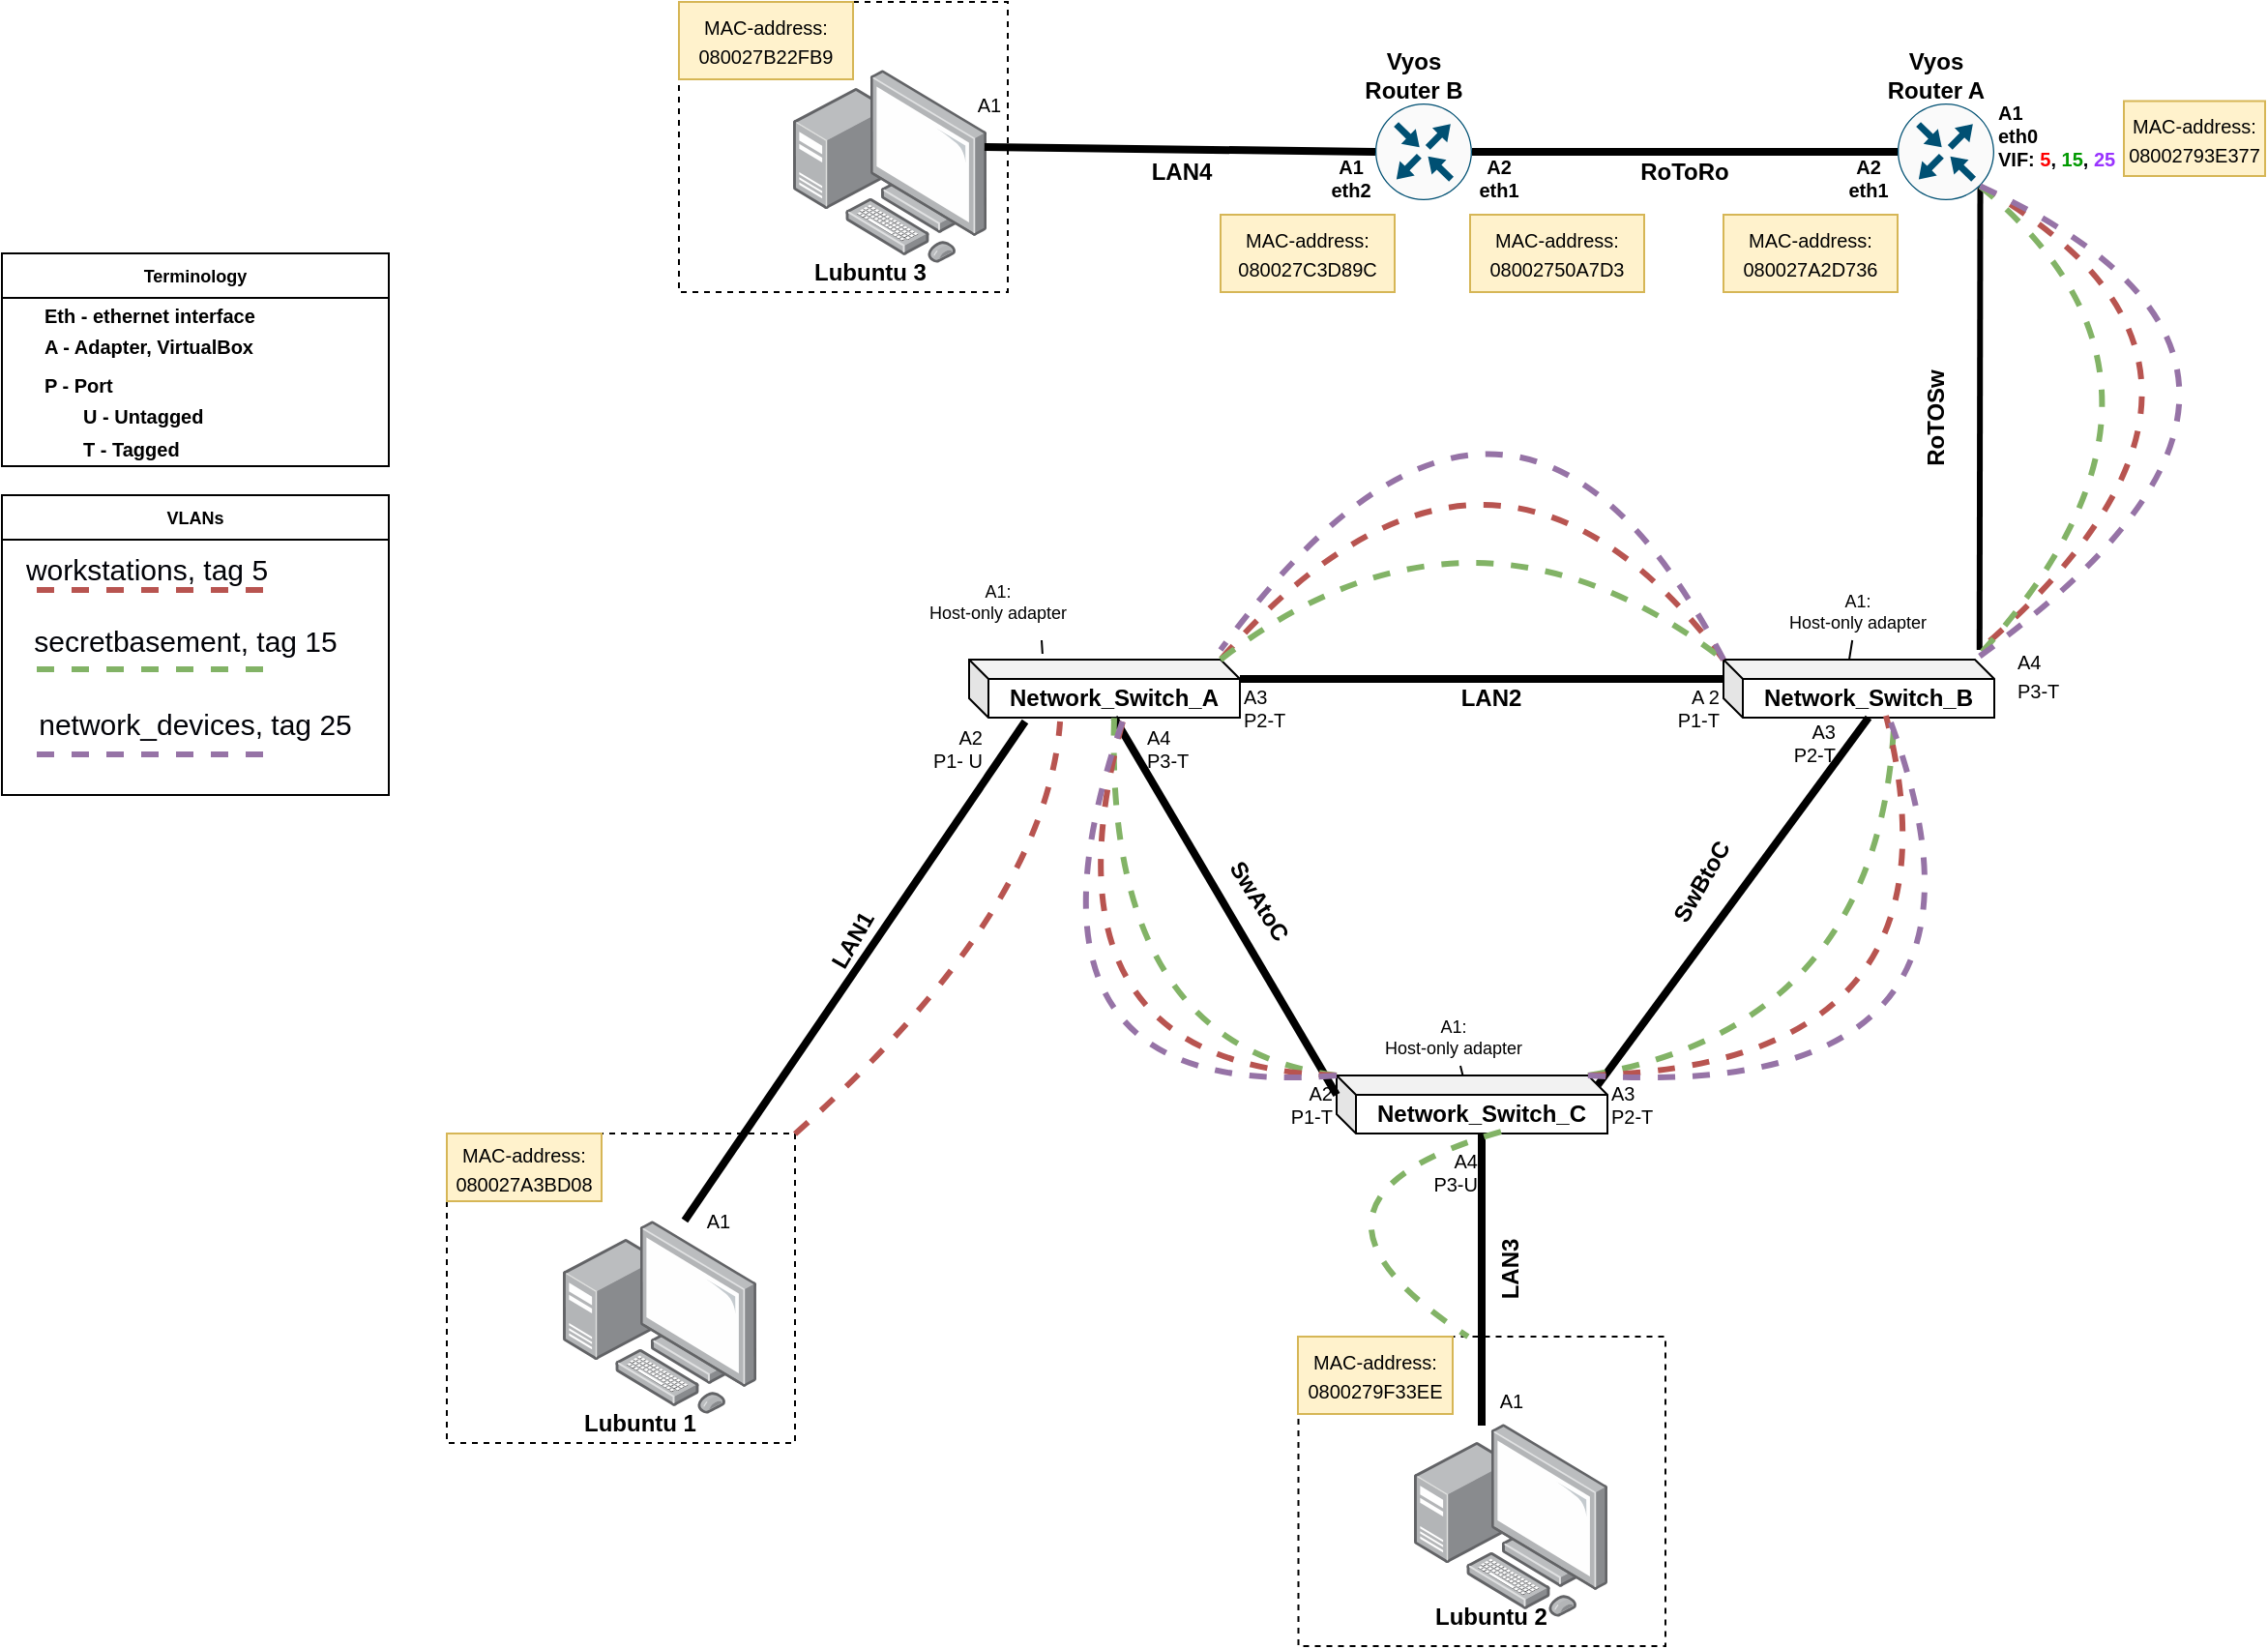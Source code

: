 <mxfile version="20.8.16" type="device" pages="3"><diagram id="CAPcUXX3ZQljsApzjOa5" name="Physical Topology"><mxGraphModel dx="2245" dy="1997" grid="1" gridSize="10" guides="1" tooltips="1" connect="1" arrows="1" fold="1" page="1" pageScale="1" pageWidth="827" pageHeight="1169" math="0" shadow="0"><root><mxCell id="0"/><mxCell id="1" parent="0"/><mxCell id="KFTJLfa4nv81pVBsVKey-24" value="" style="rounded=0;whiteSpace=wrap;html=1;textOpacity=0;fillColor=none;dashed=1;" parent="1" vertex="1"><mxGeometry x="310.25" y="680" width="189.75" height="160" as="geometry"/></mxCell><mxCell id="KFTJLfa4nv81pVBsVKey-25" value="" style="rounded=0;whiteSpace=wrap;html=1;textOpacity=0;fillColor=none;dashed=1;" parent="1" vertex="1"><mxGeometry x="-130" y="575" width="180" height="160" as="geometry"/></mxCell><mxCell id="KFTJLfa4nv81pVBsVKey-2" value="" style="points=[];aspect=fixed;html=1;align=center;shadow=0;dashed=0;image;image=img/lib/allied_telesis/computer_and_terminals/Personal_Computer_with_Server.svg;" parent="1" vertex="1"><mxGeometry x="-70" y="620" width="100" height="100" as="geometry"/></mxCell><mxCell id="KFTJLfa4nv81pVBsVKey-3" value="Lubuntu 1" style="text;strokeColor=none;align=center;fillColor=none;html=1;verticalAlign=middle;whiteSpace=wrap;rounded=0;fontStyle=1" parent="1" vertex="1"><mxGeometry x="-60" y="710" width="60" height="30" as="geometry"/></mxCell><mxCell id="KFTJLfa4nv81pVBsVKey-4" value="" style="points=[];aspect=fixed;html=1;align=center;shadow=0;dashed=0;image;image=img/lib/allied_telesis/computer_and_terminals/Personal_Computer_with_Server.svg;" parent="1" vertex="1"><mxGeometry x="370" y="725" width="100" height="100" as="geometry"/></mxCell><mxCell id="KFTJLfa4nv81pVBsVKey-5" value="Lubuntu 2" style="text;strokeColor=none;align=center;fillColor=none;html=1;verticalAlign=middle;whiteSpace=wrap;rounded=0;fontStyle=1" parent="1" vertex="1"><mxGeometry x="380" y="810" width="60" height="30" as="geometry"/></mxCell><mxCell id="KFTJLfa4nv81pVBsVKey-6" value="Network_Switch_A" style="shape=cube;whiteSpace=wrap;html=1;boundedLbl=1;backgroundOutline=1;darkOpacity=0.05;darkOpacity2=0.1;direction=east;size=10;fontStyle=1" parent="1" vertex="1"><mxGeometry x="140" y="330" width="140" height="30" as="geometry"/></mxCell><mxCell id="KFTJLfa4nv81pVBsVKey-8" value="Network_Switch_B" style="shape=cube;whiteSpace=wrap;html=1;boundedLbl=1;backgroundOutline=1;darkOpacity=0.05;darkOpacity2=0.1;direction=east;size=10;fontStyle=1" parent="1" vertex="1"><mxGeometry x="530" y="330" width="140" height="30" as="geometry"/></mxCell><mxCell id="KFTJLfa4nv81pVBsVKey-9" value="" style="endArrow=none;html=1;rounded=0;strokeWidth=4;entryX=0.207;entryY=1.067;entryDx=0;entryDy=0;entryPerimeter=0;exitX=0.63;exitY=0;exitDx=0;exitDy=0;exitPerimeter=0;" parent="1" source="KFTJLfa4nv81pVBsVKey-2" target="KFTJLfa4nv81pVBsVKey-6" edge="1"><mxGeometry x="-0.714" y="-66" width="50" height="50" relative="1" as="geometry"><mxPoint x="300" y="440" as="sourcePoint"/><mxPoint x="240" y="360" as="targetPoint"/><mxPoint as="offset"/></mxGeometry></mxCell><mxCell id="KFTJLfa4nv81pVBsVKey-10" value="" style="endArrow=none;html=1;rounded=0;strokeWidth=4;exitX=0;exitY=0;exitDx=135;exitDy=5;exitPerimeter=0;entryX=0;entryY=0;entryDx=75;entryDy=30;entryPerimeter=0;" parent="1" source="xcPH1NJutGe2GvbKnjZT-1" edge="1" target="KFTJLfa4nv81pVBsVKey-8"><mxGeometry width="50" height="50" relative="1" as="geometry"><mxPoint x="555.806" y="465" as="sourcePoint"/><mxPoint x="610" y="360" as="targetPoint"/></mxGeometry></mxCell><mxCell id="KFTJLfa4nv81pVBsVKey-12" value="&lt;font style=&quot;font-size: 10px;&quot;&gt;A2&lt;br&gt;P1- U&lt;br&gt;&lt;/font&gt;" style="text;strokeColor=none;align=right;fillColor=none;html=1;verticalAlign=middle;whiteSpace=wrap;rounded=0;rotation=0;fontStyle=0;fontSize=10;" parent="1" vertex="1"><mxGeometry x="99" y="360" width="50" height="32.5" as="geometry"/></mxCell><mxCell id="KFTJLfa4nv81pVBsVKey-17" value="A 2&lt;br&gt;P1-T" style="text;strokeColor=none;align=right;fillColor=none;html=1;verticalAlign=middle;whiteSpace=wrap;rounded=0;rotation=0;fontStyle=0;fontSize=10;" parent="1" vertex="1"><mxGeometry x="450" y="340" width="80" height="30" as="geometry"/></mxCell><mxCell id="KFTJLfa4nv81pVBsVKey-19" value="A1" style="text;strokeColor=none;align=center;fillColor=none;html=1;verticalAlign=middle;whiteSpace=wrap;rounded=0;rotation=0;fontStyle=0;fontSize=10;" parent="1" vertex="1"><mxGeometry y="615" width="21" height="10" as="geometry"/></mxCell><mxCell id="KFTJLfa4nv81pVBsVKey-20" value="&lt;span style=&quot;font-size: 10px;&quot;&gt;A1&lt;/span&gt;" style="text;strokeColor=none;align=center;fillColor=none;html=1;verticalAlign=middle;whiteSpace=wrap;rounded=0;rotation=0;fontStyle=0" parent="1" vertex="1"><mxGeometry x="407.5" y="705" width="25" height="15" as="geometry"/></mxCell><mxCell id="KFTJLfa4nv81pVBsVKey-26" value="" style="endArrow=none;html=1;rounded=0;entryX=0.271;entryY=-0.1;entryDx=0;entryDy=0;entryPerimeter=0;exitX=0.75;exitY=1;exitDx=0;exitDy=0;" parent="1" source="KFTJLfa4nv81pVBsVKey-27" target="KFTJLfa4nv81pVBsVKey-6" edge="1"><mxGeometry width="50" height="50" relative="1" as="geometry"><mxPoint x="130" y="290" as="sourcePoint"/><mxPoint x="170" y="340" as="targetPoint"/></mxGeometry></mxCell><mxCell id="KFTJLfa4nv81pVBsVKey-27" value="&lt;font style=&quot;font-size: 9px;&quot;&gt;A1:&lt;br style=&quot;&quot;&gt;Host-only adapter&lt;/font&gt;" style="text;strokeColor=none;align=center;fillColor=none;html=1;verticalAlign=middle;whiteSpace=wrap;rounded=0;dashed=1;fontStyle=0;fontSize=8;" parent="1" vertex="1"><mxGeometry x="110" y="280" width="90" height="40" as="geometry"/></mxCell><mxCell id="KFTJLfa4nv81pVBsVKey-16" value="A3&lt;br&gt;P2-T" style="text;strokeColor=none;align=left;fillColor=none;html=1;verticalAlign=middle;whiteSpace=wrap;rounded=0;rotation=0;fontStyle=0;fontSize=10;" parent="1" vertex="1"><mxGeometry x="280" y="340" width="80" height="30" as="geometry"/></mxCell><mxCell id="KFTJLfa4nv81pVBsVKey-40" value="&lt;b&gt;&lt;font style=&quot;font-size: 12px;&quot;&gt;LAN2&lt;/font&gt;&lt;/b&gt;" style="text;strokeColor=none;align=center;fillColor=none;html=1;verticalAlign=middle;whiteSpace=wrap;rounded=0;dashed=1;fontSize=10;" parent="1" vertex="1"><mxGeometry x="380" y="335" width="60" height="30" as="geometry"/></mxCell><mxCell id="KFTJLfa4nv81pVBsVKey-41" value="&lt;b&gt;&lt;font style=&quot;font-size: 12px;&quot;&gt;LAN1&lt;/font&gt;&lt;/b&gt;" style="text;strokeColor=none;align=center;fillColor=none;html=1;verticalAlign=middle;whiteSpace=wrap;rounded=0;dashed=1;fontSize=10;rotation=-60;" parent="1" vertex="1"><mxGeometry x="50" y="460" width="60" height="30" as="geometry"/></mxCell><mxCell id="KFTJLfa4nv81pVBsVKey-42" value="&lt;b&gt;&lt;font style=&quot;font-size: 12px;&quot;&gt;LAN3&lt;/font&gt;&lt;/b&gt;" style="text;strokeColor=none;align=center;fillColor=none;html=1;verticalAlign=middle;whiteSpace=wrap;rounded=0;dashed=1;fontSize=10;rotation=-90;" parent="1" vertex="1"><mxGeometry x="390" y="630" width="60" height="30" as="geometry"/></mxCell><mxCell id="KFTJLfa4nv81pVBsVKey-51" value="A3&lt;br&gt;P2-T" style="text;align=right;html=1;verticalAlign=middle;whiteSpace=wrap;rounded=0;dashed=1;fontSize=10;" parent="1" vertex="1"><mxGeometry x="540" y="352.5" width="50" height="40" as="geometry"/></mxCell><mxCell id="jPix8ELLLZrEXd2AXvwb-3" style="rounded=0;orthogonalLoop=1;jettySize=auto;html=1;exitX=0.855;exitY=0.856;exitDx=0;exitDy=0;exitPerimeter=0;entryX=0;entryY=1;entryDx=0;entryDy=0;endArrow=none;endFill=0;strokeWidth=3;" parent="1" source="9v_Xx9gA8RxqsUYT7sCj-2" edge="1"><mxGeometry relative="1" as="geometry"><mxPoint x="662.38" y="325" as="targetPoint"/></mxGeometry></mxCell><mxCell id="i0PBBU2zfy0VUtLU50Al-2" style="edgeStyle=none;orthogonalLoop=1;jettySize=auto;html=1;exitX=0.855;exitY=0.856;exitDx=0;exitDy=0;exitPerimeter=0;entryX=0;entryY=1;entryDx=0;entryDy=0;strokeColor=#b85450;strokeWidth=3;fontSize=15;fontColor=#020308;endArrow=none;endFill=0;fillColor=#f8cecc;dashed=1;curved=1;" parent="1" source="9v_Xx9gA8RxqsUYT7sCj-2" edge="1"><mxGeometry relative="1" as="geometry"><mxPoint x="662.38" y="325" as="targetPoint"/><Array as="points"><mxPoint x="830" y="180"/></Array></mxGeometry></mxCell><mxCell id="9v_Xx9gA8RxqsUYT7sCj-2" value="" style="sketch=0;points=[[0.5,0,0],[1,0.5,0],[0.5,1,0],[0,0.5,0],[0.145,0.145,0],[0.856,0.145,0],[0.855,0.856,0],[0.145,0.855,0]];verticalLabelPosition=bottom;html=1;verticalAlign=top;aspect=fixed;align=center;pointerEvents=1;shape=mxgraph.cisco19.rect;prIcon=router;fillColor=#FAFAFA;strokeColor=#005073;" parent="1" vertex="1"><mxGeometry x="620" y="42.5" width="50" height="50" as="geometry"/></mxCell><mxCell id="9v_Xx9gA8RxqsUYT7sCj-3" value="Vyos Router A" style="text;strokeColor=none;align=center;fillColor=none;html=1;verticalAlign=middle;whiteSpace=wrap;rounded=0;fontStyle=1" parent="1" vertex="1"><mxGeometry x="610" y="12.5" width="60" height="30" as="geometry"/></mxCell><mxCell id="9v_Xx9gA8RxqsUYT7sCj-7" value="&lt;b&gt;&lt;font style=&quot;font-size: 12px;&quot;&gt;RoTOSw&lt;/font&gt;&lt;/b&gt;" style="text;strokeColor=none;align=center;fillColor=none;html=1;verticalAlign=middle;whiteSpace=wrap;rounded=0;dashed=1;fontSize=10;rotation=-90;" parent="1" vertex="1"><mxGeometry x="610" y="190" width="60" height="30" as="geometry"/></mxCell><mxCell id="i0PBBU2zfy0VUtLU50Al-1" style="edgeStyle=none;orthogonalLoop=1;jettySize=auto;html=1;exitX=0.855;exitY=0.856;exitDx=0;exitDy=0;entryX=0;entryY=0;entryDx=130;entryDy=0;strokeColor=#82b366;strokeWidth=3;fontSize=15;fontColor=#020308;endArrow=none;endFill=0;fillColor=#d5e8d4;exitPerimeter=0;entryPerimeter=0;dashed=1;curved=1;" parent="1" source="9v_Xx9gA8RxqsUYT7sCj-2" target="KFTJLfa4nv81pVBsVKey-8" edge="1"><mxGeometry relative="1" as="geometry"><Array as="points"><mxPoint x="790" y="190"/></Array></mxGeometry></mxCell><mxCell id="9v_Xx9gA8RxqsUYT7sCj-8" value="A1&lt;br&gt;eth0&lt;br&gt;VIF: &lt;font color=&quot;#ff0000&quot;&gt;5&lt;/font&gt;&lt;font color=&quot;#020308&quot;&gt;, &lt;/font&gt;&lt;font color=&quot;#009900&quot;&gt;15&lt;/font&gt;&lt;font color=&quot;#020308&quot;&gt;, &lt;/font&gt;&lt;font color=&quot;#9933ff&quot;&gt;25&lt;/font&gt;" style="text;strokeColor=none;align=left;fillColor=none;html=1;verticalAlign=top;whiteSpace=wrap;rounded=0;rotation=0;fontStyle=1;fontSize=10;" parent="1" vertex="1"><mxGeometry x="670" y="35" width="70" height="52.5" as="geometry"/></mxCell><mxCell id="si4_xqmwmZ1nPxSKArIJ-2" value="&lt;font style=&quot;font-size: 10px;&quot;&gt;MAC-address:&lt;br&gt;080027A3BD08&lt;/font&gt;" style="text;strokeColor=#d6b656;align=center;fillColor=#fff2cc;html=1;verticalAlign=middle;rounded=0;whiteSpace=wrap;labelBorderColor=none;fillStyle=auto;" parent="1" vertex="1"><mxGeometry x="-130" y="575" width="80" height="35" as="geometry"/></mxCell><mxCell id="si4_xqmwmZ1nPxSKArIJ-3" value="&lt;font style=&quot;font-size: 10px;&quot;&gt;MAC-address:&lt;br&gt;0800279F33EE&lt;/font&gt;" style="text;strokeColor=#d6b656;align=center;fillColor=#fff2cc;html=1;verticalAlign=middle;rounded=0;whiteSpace=wrap;labelBorderColor=none;fillStyle=auto;" parent="1" vertex="1"><mxGeometry x="310" y="680" width="80" height="40" as="geometry"/></mxCell><mxCell id="uMudg7BQLxcV9BV-kZez-2" value="" style="endArrow=none;html=1;rounded=0;exitX=0;exitY=0;exitDx=65;exitDy=0;exitPerimeter=0;" parent="1" source="KFTJLfa4nv81pVBsVKey-8" target="KFTJLfa4nv81pVBsVKey-29" edge="1"><mxGeometry width="50" height="50" relative="1" as="geometry"><mxPoint x="540" y="330" as="sourcePoint"/><mxPoint x="540" y="290" as="targetPoint"/></mxGeometry></mxCell><mxCell id="KFTJLfa4nv81pVBsVKey-29" value="&lt;font style=&quot;font-size: 9px;&quot;&gt;A1:&lt;br style=&quot;&quot;&gt;Host-only adapter&lt;/font&gt;" style="text;strokeColor=none;align=center;fillColor=none;html=1;verticalAlign=middle;whiteSpace=wrap;rounded=0;dashed=1;fontSize=8;fontStyle=0" parent="1" vertex="1"><mxGeometry x="548.75" y="290" width="100.5" height="30" as="geometry"/></mxCell><mxCell id="E4wLqBSq0Hidv-x5DWPN-4" value="" style="endArrow=none;html=1;strokeWidth=3;fillColor=#f8cecc;strokeColor=#b85450;dashed=1;curved=1;entryX=0.336;entryY=1.067;entryDx=0;entryDy=0;entryPerimeter=0;" parent="1" edge="1" target="KFTJLfa4nv81pVBsVKey-6" source="KFTJLfa4nv81pVBsVKey-25"><mxGeometry x="-0.714" y="-66" width="50" height="50" relative="1" as="geometry"><mxPoint x="240" y="630" as="sourcePoint"/><mxPoint x="50" y="390" as="targetPoint"/><mxPoint as="offset"/><Array as="points"><mxPoint x="180" y="460"/></Array></mxGeometry></mxCell><mxCell id="E4wLqBSq0Hidv-x5DWPN-6" value="" style="endArrow=none;html=1;strokeWidth=3;fillColor=#f8cecc;strokeColor=#b85450;dashed=1;curved=1;" parent="1" edge="1"><mxGeometry x="-0.714" y="-66" width="50" height="50" relative="1" as="geometry"><mxPoint x="530" y="330" as="sourcePoint"/><mxPoint x="270" y="330" as="targetPoint"/><mxPoint as="offset"/><Array as="points"><mxPoint x="410" y="170"/></Array></mxGeometry></mxCell><mxCell id="E4wLqBSq0Hidv-x5DWPN-7" value="" style="endArrow=none;html=1;entryX=0;entryY=0;entryDx=0;entryDy=0;entryPerimeter=0;strokeWidth=3;fillColor=#d5e8d4;strokeColor=#82b366;dashed=1;exitX=0;exitY=0;exitDx=130;exitDy=0;exitPerimeter=0;curved=1;" parent="1" source="KFTJLfa4nv81pVBsVKey-6" target="KFTJLfa4nv81pVBsVKey-8" edge="1"><mxGeometry x="-0.714" y="-66" width="50" height="50" relative="1" as="geometry"><mxPoint x="430" y="290" as="sourcePoint"/><mxPoint x="430.36" y="150" as="targetPoint"/><mxPoint as="offset"/><Array as="points"><mxPoint x="400" y="230"/></Array></mxGeometry></mxCell><mxCell id="E4wLqBSq0Hidv-x5DWPN-8" value="" style="endArrow=none;html=1;rounded=0;strokeWidth=4;entryX=0;entryY=0;entryDx=140;entryDy=10;entryPerimeter=0;exitX=0;exitY=0;exitDx=0;exitDy=10;exitPerimeter=0;" parent="1" source="KFTJLfa4nv81pVBsVKey-8" target="KFTJLfa4nv81pVBsVKey-6" edge="1"><mxGeometry width="50" height="50" relative="1" as="geometry"><mxPoint x="419.997" y="585" as="sourcePoint"/><mxPoint x="420.78" y="405" as="targetPoint"/></mxGeometry></mxCell><mxCell id="NtA9RHQlfzSoZuL8TnUl-2" value="&lt;font style=&quot;font-size: 10px;&quot;&gt;A4&lt;br&gt;P3-T&lt;br&gt;&lt;/font&gt;" style="text;align=left;html=1;verticalAlign=middle;whiteSpace=wrap;rounded=0;rotation=0;fontStyle=0;" parent="1" vertex="1"><mxGeometry x="680" y="320" width="70" height="35" as="geometry"/></mxCell><mxCell id="UpZ_-t4fGGn6npVjWmxn-1" value="&lt;font style=&quot;font-size: 10px;&quot;&gt;MAC-address:&lt;br&gt;08002793E377&lt;/font&gt;" style="text;strokeColor=#d6b656;align=center;fillColor=#fff2cc;html=1;verticalAlign=middle;rounded=0;whiteSpace=wrap;labelBorderColor=none;fillStyle=auto;" parent="1" vertex="1"><mxGeometry x="737" y="41.25" width="73" height="38.75" as="geometry"/></mxCell><mxCell id="bzMmKd5gcRpRerLOAkkM-1" value="" style="endArrow=none;html=1;strokeWidth=3;fillColor=#e1d5e7;strokeColor=#9673a6;dashed=1;curved=1;exitX=1;exitY=0.5;exitDx=0;exitDy=0;entryX=0;entryY=0.25;entryDx=0;entryDy=0;" parent="1" edge="1"><mxGeometry x="-0.714" y="-66" width="50" height="50" relative="1" as="geometry"><mxPoint x="530" y="330" as="sourcePoint"/><mxPoint x="270" y="325" as="targetPoint"/><mxPoint as="offset"/><Array as="points"><mxPoint x="420" y="120"/></Array></mxGeometry></mxCell><mxCell id="bzMmKd5gcRpRerLOAkkM-2" style="edgeStyle=none;orthogonalLoop=1;jettySize=auto;html=1;exitX=0.855;exitY=0.856;exitDx=0;exitDy=0;exitPerimeter=0;entryX=0;entryY=0;entryDx=130;entryDy=0;strokeColor=#9673a6;strokeWidth=3;fontSize=15;fontColor=#020308;endArrow=none;endFill=0;fillColor=#e1d5e7;dashed=1;curved=1;entryPerimeter=0;" parent="1" source="9v_Xx9gA8RxqsUYT7sCj-2" target="KFTJLfa4nv81pVBsVKey-8" edge="1"><mxGeometry relative="1" as="geometry"><mxPoint x="679.5" y="324.86" as="targetPoint"/><Array as="points"><mxPoint x="870" y="180"/></Array><mxPoint x="679.87" y="85.135" as="sourcePoint"/></mxGeometry></mxCell><mxCell id="52kfBFcSDeyBliiuzP9r-1" value="" style="rounded=0;whiteSpace=wrap;html=1;textOpacity=0;fillColor=none;dashed=1;" parent="1" vertex="1"><mxGeometry x="-10" y="-10" width="170" height="150" as="geometry"/></mxCell><mxCell id="52kfBFcSDeyBliiuzP9r-2" value="" style="points=[];aspect=fixed;html=1;align=center;shadow=0;dashed=0;image;image=img/lib/allied_telesis/computer_and_terminals/Personal_Computer_with_Server.svg;" parent="1" vertex="1"><mxGeometry x="49" y="25" width="100" height="100" as="geometry"/></mxCell><mxCell id="52kfBFcSDeyBliiuzP9r-3" value="Lubuntu 3" style="text;strokeColor=none;align=center;fillColor=none;html=1;verticalAlign=middle;whiteSpace=wrap;rounded=0;fontStyle=1" parent="1" vertex="1"><mxGeometry x="59" y="115" width="60" height="30" as="geometry"/></mxCell><mxCell id="52kfBFcSDeyBliiuzP9r-4" value="&lt;font style=&quot;font-size: 10px;&quot;&gt;A1&lt;/font&gt;" style="text;strokeColor=none;align=center;fillColor=none;html=1;verticalAlign=middle;whiteSpace=wrap;rounded=0;rotation=0;fontStyle=0" parent="1" vertex="1"><mxGeometry x="139.5" y="30" width="20.5" height="25" as="geometry"/></mxCell><mxCell id="52kfBFcSDeyBliiuzP9r-5" value="&lt;font style=&quot;font-size: 10px;&quot;&gt;MAC-address:&lt;br&gt;080027B22FB9&lt;/font&gt;" style="text;strokeColor=#d6b656;align=center;fillColor=#fff2cc;html=1;verticalAlign=middle;rounded=0;whiteSpace=wrap;labelBorderColor=none;fillStyle=auto;" parent="1" vertex="1"><mxGeometry x="-10" y="-10" width="90" height="40" as="geometry"/></mxCell><mxCell id="MrqoEERI0WugyUhb-dkY-1" value="" style="sketch=0;points=[[0.5,0,0],[1,0.5,0],[0.5,1,0],[0,0.5,0],[0.145,0.145,0],[0.856,0.145,0],[0.855,0.856,0],[0.145,0.855,0]];verticalLabelPosition=bottom;html=1;verticalAlign=top;aspect=fixed;align=center;pointerEvents=1;shape=mxgraph.cisco19.rect;prIcon=router;fillColor=#FAFAFA;strokeColor=#005073;" parent="1" vertex="1"><mxGeometry x="350" y="42.5" width="50" height="50" as="geometry"/></mxCell><mxCell id="MrqoEERI0WugyUhb-dkY-2" value="Vyos Router B" style="text;strokeColor=none;align=center;fillColor=none;html=1;verticalAlign=middle;whiteSpace=wrap;rounded=0;fontStyle=1" parent="1" vertex="1"><mxGeometry x="340" y="12.5" width="60" height="30" as="geometry"/></mxCell><mxCell id="MrqoEERI0WugyUhb-dkY-3" value="A1&lt;br&gt;eth2" style="text;strokeColor=none;align=center;fillColor=none;html=1;verticalAlign=middle;whiteSpace=wrap;rounded=0;rotation=0;fontStyle=1;fontSize=10;" parent="1" vertex="1"><mxGeometry x="320" y="62.5" width="35" height="37.5" as="geometry"/></mxCell><mxCell id="MrqoEERI0WugyUhb-dkY-4" value="&lt;font style=&quot;font-size: 10px;&quot;&gt;MAC-address:&lt;br&gt;080027C3D89C&lt;br&gt;&lt;/font&gt;" style="text;strokeColor=#d6b656;align=center;fillColor=#fff2cc;html=1;verticalAlign=middle;rounded=0;whiteSpace=wrap;labelBorderColor=none;fillStyle=auto;" parent="1" vertex="1"><mxGeometry x="270" y="100" width="90" height="40" as="geometry"/></mxCell><mxCell id="MrqoEERI0WugyUhb-dkY-5" value="" style="endArrow=none;html=1;rounded=0;strokeWidth=4;entryX=0.99;entryY=0.4;entryDx=0;entryDy=0;entryPerimeter=0;exitX=0;exitY=0.5;exitDx=0;exitDy=0;exitPerimeter=0;" parent="1" source="MrqoEERI0WugyUhb-dkY-1" target="52kfBFcSDeyBliiuzP9r-2" edge="1"><mxGeometry width="50" height="50" relative="1" as="geometry"><mxPoint x="350" y="70" as="sourcePoint"/><mxPoint x="280" y="129.5" as="targetPoint"/></mxGeometry></mxCell><mxCell id="MrqoEERI0WugyUhb-dkY-7" value="&lt;b&gt;&lt;font style=&quot;font-size: 12px;&quot;&gt;LAN4&lt;/font&gt;&lt;/b&gt;" style="text;strokeColor=none;align=center;fillColor=none;html=1;verticalAlign=middle;whiteSpace=wrap;rounded=0;dashed=1;fontSize=10;" parent="1" vertex="1"><mxGeometry x="220" y="62.5" width="60" height="30" as="geometry"/></mxCell><mxCell id="MrqoEERI0WugyUhb-dkY-10" value="" style="endArrow=none;html=1;rounded=0;strokeWidth=4;exitX=0;exitY=0.5;exitDx=0;exitDy=0;exitPerimeter=0;" parent="1" source="9v_Xx9gA8RxqsUYT7sCj-2" target="MrqoEERI0WugyUhb-dkY-1" edge="1"><mxGeometry width="50" height="50" relative="1" as="geometry"><mxPoint x="540" y="20" as="sourcePoint"/><mxPoint x="438" y="66.25" as="targetPoint"/></mxGeometry></mxCell><mxCell id="MrqoEERI0WugyUhb-dkY-11" value="&lt;b&gt;&lt;font style=&quot;font-size: 12px;&quot;&gt;RoToRo&lt;/font&gt;&lt;/b&gt;" style="text;strokeColor=none;align=center;fillColor=none;html=1;verticalAlign=middle;whiteSpace=wrap;rounded=0;dashed=1;fontSize=10;" parent="1" vertex="1"><mxGeometry x="480" y="62.5" width="60" height="30" as="geometry"/></mxCell><mxCell id="Tp-1VhsbwKHfmqAFFVPW-2" value="A2&lt;br&gt;eth1" style="text;strokeColor=none;align=center;fillColor=none;html=1;verticalAlign=middle;whiteSpace=wrap;rounded=0;rotation=0;fontStyle=1;fontSize=10;" parent="1" vertex="1"><mxGeometry x="399" y="67.5" width="30" height="27.5" as="geometry"/></mxCell><mxCell id="Tp-1VhsbwKHfmqAFFVPW-3" value="&lt;font style=&quot;font-size: 10px;&quot;&gt;MAC-address:&lt;br&gt;08002750A7D3&lt;br&gt;&lt;/font&gt;" style="text;strokeColor=#d6b656;align=center;fillColor=#fff2cc;html=1;verticalAlign=middle;rounded=0;whiteSpace=wrap;labelBorderColor=none;fillStyle=auto;" parent="1" vertex="1"><mxGeometry x="399" y="100" width="90" height="40" as="geometry"/></mxCell><mxCell id="Q1bMd-IHoVuCqNwdEzgZ-1" value="A2&lt;br&gt;eth1" style="text;strokeColor=none;align=center;fillColor=none;html=1;verticalAlign=middle;whiteSpace=wrap;rounded=0;rotation=0;fontStyle=1;fontSize=10;" parent="1" vertex="1"><mxGeometry x="590" y="67.5" width="30" height="27.5" as="geometry"/></mxCell><mxCell id="xcPH1NJutGe2GvbKnjZT-1" value="Network_Switch_C" style="shape=cube;whiteSpace=wrap;html=1;boundedLbl=1;backgroundOutline=1;darkOpacity=0.05;darkOpacity2=0.1;direction=east;size=10;fontStyle=1" vertex="1" parent="1"><mxGeometry x="330" y="545" width="140" height="30" as="geometry"/></mxCell><mxCell id="xcPH1NJutGe2GvbKnjZT-2" value="" style="endArrow=none;html=1;rounded=0;strokeWidth=4;exitX=0;exitY=0;exitDx=0;exitDy=10;exitPerimeter=0;entryX=0;entryY=0;entryDx=75;entryDy=30;entryPerimeter=0;" edge="1" parent="1" source="xcPH1NJutGe2GvbKnjZT-1" target="KFTJLfa4nv81pVBsVKey-6"><mxGeometry width="50" height="50" relative="1" as="geometry"><mxPoint x="310" y="595" as="sourcePoint"/><mxPoint x="185" y="490" as="targetPoint"/></mxGeometry></mxCell><mxCell id="xcPH1NJutGe2GvbKnjZT-5" value="" style="endArrow=none;html=1;rounded=0;strokeWidth=4;entryX=0;entryY=0;entryDx=75;entryDy=30;entryPerimeter=0;exitX=0.35;exitY=0.01;exitDx=0;exitDy=0;exitPerimeter=0;" edge="1" parent="1" source="KFTJLfa4nv81pVBsVKey-4" target="xcPH1NJutGe2GvbKnjZT-1"><mxGeometry width="50" height="50" relative="1" as="geometry"><mxPoint x="730" y="570" as="sourcePoint"/><mxPoint x="730" y="440" as="targetPoint"/></mxGeometry></mxCell><mxCell id="xcPH1NJutGe2GvbKnjZT-7" value="&lt;font style=&quot;font-size: 10px;&quot;&gt;MAC-address:&lt;br style=&quot;border-color: var(--border-color);&quot;&gt;080027A2D736&lt;br&gt;&lt;/font&gt;" style="text;strokeColor=#d6b656;align=center;fillColor=#fff2cc;html=1;verticalAlign=middle;rounded=0;whiteSpace=wrap;labelBorderColor=none;fillStyle=auto;" vertex="1" parent="1"><mxGeometry x="530" y="100" width="90" height="40" as="geometry"/></mxCell><mxCell id="xcPH1NJutGe2GvbKnjZT-10" value="&lt;b&gt;&lt;font style=&quot;font-size: 12px;&quot;&gt;SwBtoC&lt;/font&gt;&lt;/b&gt;" style="text;strokeColor=none;align=center;fillColor=none;html=1;verticalAlign=middle;whiteSpace=wrap;rounded=0;dashed=1;fontSize=10;rotation=-60;" vertex="1" parent="1"><mxGeometry x="488.75" y="430" width="60" height="30" as="geometry"/></mxCell><mxCell id="xcPH1NJutGe2GvbKnjZT-11" value="&lt;b style=&quot;border-color: var(--border-color);&quot;&gt;&lt;font style=&quot;border-color: var(--border-color); font-size: 12px;&quot;&gt;SwAtoC&lt;/font&gt;&lt;/b&gt;" style="text;strokeColor=none;align=center;fillColor=none;html=1;verticalAlign=middle;whiteSpace=wrap;rounded=0;dashed=1;fontSize=10;rotation=58;" vertex="1" parent="1"><mxGeometry x="260" y="440" width="60" height="30" as="geometry"/></mxCell><mxCell id="xcPH1NJutGe2GvbKnjZT-12" value="A2&lt;br&gt;P1-T" style="text;strokeColor=none;align=right;fillColor=none;html=1;verticalAlign=middle;whiteSpace=wrap;rounded=0;rotation=0;fontStyle=0;fontSize=10;" vertex="1" parent="1"><mxGeometry x="300" y="545" width="30" height="30" as="geometry"/></mxCell><mxCell id="xcPH1NJutGe2GvbKnjZT-13" value="A3&lt;br&gt;P2-T" style="text;strokeColor=none;align=left;fillColor=none;html=1;verticalAlign=middle;whiteSpace=wrap;rounded=0;rotation=0;fontStyle=0;fontSize=10;" vertex="1" parent="1"><mxGeometry x="470" y="545" width="80" height="30" as="geometry"/></mxCell><mxCell id="xcPH1NJutGe2GvbKnjZT-14" value="A4&lt;br&gt;P3-U" style="text;strokeColor=none;align=right;fillColor=none;html=1;verticalAlign=middle;whiteSpace=wrap;rounded=0;rotation=0;fontStyle=0;fontSize=10;" vertex="1" parent="1"><mxGeometry x="375.75" y="580" width="29" height="30" as="geometry"/></mxCell><mxCell id="xcPH1NJutGe2GvbKnjZT-15" value="A4&lt;br&gt;P3-T" style="text;align=left;html=1;verticalAlign=middle;whiteSpace=wrap;rounded=0;dashed=1;fontSize=10;rotation=0;" vertex="1" parent="1"><mxGeometry x="230" y="356.25" width="50" height="40" as="geometry"/></mxCell><mxCell id="xcPH1NJutGe2GvbKnjZT-19" value="" style="endArrow=none;html=1;rounded=0;exitX=0;exitY=0;exitDx=65;exitDy=0;exitPerimeter=0;" edge="1" parent="1" target="xcPH1NJutGe2GvbKnjZT-20"><mxGeometry width="50" height="50" relative="1" as="geometry"><mxPoint x="395.25" y="545" as="sourcePoint"/><mxPoint x="340.25" y="505" as="targetPoint"/></mxGeometry></mxCell><mxCell id="xcPH1NJutGe2GvbKnjZT-20" value="&lt;font style=&quot;font-size: 9px;&quot;&gt;A1:&lt;br style=&quot;&quot;&gt;Host-only adapter&lt;/font&gt;" style="text;strokeColor=none;align=center;fillColor=none;html=1;verticalAlign=middle;whiteSpace=wrap;rounded=0;dashed=1;fontSize=8;fontStyle=0" vertex="1" parent="1"><mxGeometry x="340" y="510" width="100.5" height="30" as="geometry"/></mxCell><mxCell id="xcPH1NJutGe2GvbKnjZT-21" value="" style="endArrow=none;html=1;strokeWidth=3;fillColor=#d5e8d4;strokeColor=#82b366;dashed=1;curved=1;exitX=0.607;exitY=0.967;exitDx=0;exitDy=0;exitPerimeter=0;entryX=0.462;entryY=0;entryDx=0;entryDy=0;entryPerimeter=0;" edge="1" parent="1" source="xcPH1NJutGe2GvbKnjZT-1" target="KFTJLfa4nv81pVBsVKey-24"><mxGeometry x="-0.714" y="-66" width="50" height="50" relative="1" as="geometry"><mxPoint x="785.68" y="498.4" as="sourcePoint"/><mxPoint x="599.248" y="680.003" as="targetPoint"/><mxPoint as="offset"/><Array as="points"><mxPoint x="290" y="610"/></Array></mxGeometry></mxCell><mxCell id="xcPH1NJutGe2GvbKnjZT-22" value="VLANs" style="swimlane;whiteSpace=wrap;html=1;fontSize=9;" vertex="1" parent="1"><mxGeometry x="-360" y="245" width="200" height="155" as="geometry"/></mxCell><mxCell id="XGvj5NbQlRAH-tCPL38N-1" style="edgeStyle=none;rounded=0;orthogonalLoop=1;jettySize=auto;html=1;endArrow=none;endFill=0;strokeWidth=3;strokeColor=#82b366;fillColor=#d5e8d4;dashed=1;" parent="xcPH1NJutGe2GvbKnjZT-22" edge="1"><mxGeometry relative="1" as="geometry"><mxPoint x="135" y="90.0" as="sourcePoint"/><mxPoint x="15.003" y="90.0" as="targetPoint"/></mxGeometry></mxCell><mxCell id="XGvj5NbQlRAH-tCPL38N-3" value="workstations, tag 5" style="text;strokeColor=none;align=center;fillColor=none;html=1;verticalAlign=middle;whiteSpace=wrap;rounded=0;fontSize=15;fontColor=#020308;" parent="xcPH1NJutGe2GvbKnjZT-22" vertex="1"><mxGeometry x="10" y="30" width="130" height="15" as="geometry"/></mxCell><mxCell id="XGvj5NbQlRAH-tCPL38N-4" style="edgeStyle=none;rounded=0;orthogonalLoop=1;jettySize=auto;html=1;endArrow=none;endFill=0;strokeWidth=3;strokeColor=#b85450;fillColor=#f8cecc;dashed=1;" parent="xcPH1NJutGe2GvbKnjZT-22" edge="1"><mxGeometry relative="1" as="geometry"><mxPoint x="135" y="48.95" as="sourcePoint"/><mxPoint x="15.003" y="48.95" as="targetPoint"/></mxGeometry></mxCell><mxCell id="XGvj5NbQlRAH-tCPL38N-5" value="secretbasement, tag 15" style="text;strokeColor=none;align=center;fillColor=none;html=1;verticalAlign=middle;whiteSpace=wrap;rounded=0;fontSize=15;fontColor=#020308;strokeWidth=3;" parent="xcPH1NJutGe2GvbKnjZT-22" vertex="1"><mxGeometry x="10" y="67.5" width="170" height="15" as="geometry"/></mxCell><mxCell id="XGvj5NbQlRAH-tCPL38N-6" style="edgeStyle=none;rounded=0;orthogonalLoop=1;jettySize=auto;html=1;endArrow=none;endFill=0;strokeWidth=3;strokeColor=#9673a6;fillColor=#e1d5e7;dashed=1;" parent="xcPH1NJutGe2GvbKnjZT-22" edge="1"><mxGeometry relative="1" as="geometry"><mxPoint x="135" y="133.95" as="sourcePoint"/><mxPoint x="15.003" y="133.95" as="targetPoint"/></mxGeometry></mxCell><mxCell id="XGvj5NbQlRAH-tCPL38N-7" value="network_devices, tag 25" style="text;strokeColor=none;align=center;fillColor=none;html=1;verticalAlign=middle;whiteSpace=wrap;rounded=0;fontSize=15;fontColor=#020308;" parent="xcPH1NJutGe2GvbKnjZT-22" vertex="1"><mxGeometry x="10" y="110" width="180" height="15" as="geometry"/></mxCell><mxCell id="Srl6y-yyjktaXxOkSsBQ-2" style="edgeStyle=none;rounded=0;orthogonalLoop=1;jettySize=auto;html=1;exitX=0.5;exitY=1;exitDx=0;exitDy=0;strokeColor=#99FF99;strokeWidth=4;fontSize=15;fontColor=#020308;endArrow=none;endFill=0;" parent="xcPH1NJutGe2GvbKnjZT-22" source="XGvj5NbQlRAH-tCPL38N-5" target="XGvj5NbQlRAH-tCPL38N-5" edge="1"><mxGeometry relative="1" as="geometry"/></mxCell><mxCell id="xcPH1NJutGe2GvbKnjZT-23" value="Terminology" style="swimlane;whiteSpace=wrap;html=1;fontSize=9;" vertex="1" parent="1"><mxGeometry x="-360" y="120" width="200" height="110" as="geometry"/></mxCell><mxCell id="xcPH1NJutGe2GvbKnjZT-24" value="Eth - ethernet interface" style="text;strokeColor=none;align=left;fillColor=none;html=1;verticalAlign=middle;whiteSpace=wrap;rounded=0;rotation=0;fontStyle=1;fontSize=10;" vertex="1" parent="xcPH1NJutGe2GvbKnjZT-23"><mxGeometry x="20" y="23.75" width="150" height="16.25" as="geometry"/></mxCell><mxCell id="xcPH1NJutGe2GvbKnjZT-25" value="A - Adapter, VirtualBox" style="text;strokeColor=none;align=left;fillColor=none;html=1;verticalAlign=middle;whiteSpace=wrap;rounded=0;rotation=0;fontStyle=1;fontSize=10;" vertex="1" parent="xcPH1NJutGe2GvbKnjZT-23"><mxGeometry x="20" y="40" width="150" height="16.25" as="geometry"/></mxCell><mxCell id="xcPH1NJutGe2GvbKnjZT-26" value="P - Port" style="text;strokeColor=none;align=left;fillColor=none;html=1;verticalAlign=middle;whiteSpace=wrap;rounded=0;rotation=0;fontStyle=1;fontSize=10;" vertex="1" parent="xcPH1NJutGe2GvbKnjZT-23"><mxGeometry x="20" y="60" width="150" height="16.25" as="geometry"/></mxCell><mxCell id="xcPH1NJutGe2GvbKnjZT-27" value="U - Untagged" style="text;strokeColor=none;align=left;fillColor=none;html=1;verticalAlign=middle;whiteSpace=wrap;rounded=0;rotation=0;fontStyle=1;fontSize=10;" vertex="1" parent="xcPH1NJutGe2GvbKnjZT-23"><mxGeometry x="40" y="76.25" width="70" height="16.25" as="geometry"/></mxCell><mxCell id="xcPH1NJutGe2GvbKnjZT-28" value="T - Tagged" style="text;strokeColor=none;align=left;fillColor=none;html=1;verticalAlign=middle;whiteSpace=wrap;rounded=0;rotation=0;fontStyle=1;fontSize=10;" vertex="1" parent="xcPH1NJutGe2GvbKnjZT-23"><mxGeometry x="40" y="92.5" width="91" height="16.25" as="geometry"/></mxCell><mxCell id="xcPH1NJutGe2GvbKnjZT-30" value="" style="endArrow=none;html=1;entryX=0;entryY=0;entryDx=75;entryDy=30;entryPerimeter=0;strokeWidth=3;fillColor=#d5e8d4;strokeColor=#82b366;dashed=1;curved=1;exitX=1;exitY=0;exitDx=0;exitDy=0;" edge="1" parent="1" source="xcPH1NJutGe2GvbKnjZT-12" target="KFTJLfa4nv81pVBsVKey-6"><mxGeometry x="-0.714" y="-66" width="50" height="50" relative="1" as="geometry"><mxPoint x="330" y="540" as="sourcePoint"/><mxPoint x="340" y="640" as="targetPoint"/><mxPoint as="offset"/><Array as="points"><mxPoint x="210" y="530"/></Array></mxGeometry></mxCell><mxCell id="xcPH1NJutGe2GvbKnjZT-31" value="" style="endArrow=none;html=1;strokeWidth=3;fillColor=#f8cecc;strokeColor=#b85450;dashed=1;exitX=0;exitY=0;exitDx=0;exitDy=0;curved=1;exitPerimeter=0;" edge="1" parent="1" source="xcPH1NJutGe2GvbKnjZT-1"><mxGeometry x="-0.714" y="-66" width="50" height="50" relative="1" as="geometry"><mxPoint x="340" y="555" as="sourcePoint"/><mxPoint x="220" y="360" as="targetPoint"/><mxPoint as="offset"/><Array as="points"><mxPoint x="170" y="540"/></Array></mxGeometry></mxCell><mxCell id="xcPH1NJutGe2GvbKnjZT-32" value="" style="endArrow=none;html=1;strokeWidth=3;fillColor=#e1d5e7;strokeColor=#9673a6;dashed=1;exitX=0;exitY=0;exitDx=0;exitDy=0;curved=1;exitPerimeter=0;" edge="1" parent="1" source="xcPH1NJutGe2GvbKnjZT-1"><mxGeometry x="-0.714" y="-66" width="50" height="50" relative="1" as="geometry"><mxPoint x="350" y="565" as="sourcePoint"/><mxPoint x="220" y="360" as="targetPoint"/><mxPoint as="offset"/><Array as="points"><mxPoint x="150" y="560"/></Array></mxGeometry></mxCell><mxCell id="xcPH1NJutGe2GvbKnjZT-33" value="" style="endArrow=none;html=1;entryX=0.629;entryY=1.133;entryDx=0;entryDy=0;entryPerimeter=0;strokeWidth=3;fillColor=#d5e8d4;strokeColor=#82b366;dashed=1;exitX=0;exitY=0;exitDx=130;exitDy=0;curved=1;exitPerimeter=0;" edge="1" parent="1" source="xcPH1NJutGe2GvbKnjZT-1" target="KFTJLfa4nv81pVBsVKey-8"><mxGeometry x="-0.714" y="-66" width="50" height="50" relative="1" as="geometry"><mxPoint x="790" y="615" as="sourcePoint"/><mxPoint x="675" y="430" as="targetPoint"/><mxPoint as="offset"/><Array as="points"><mxPoint x="610" y="520"/></Array></mxGeometry></mxCell><mxCell id="xcPH1NJutGe2GvbKnjZT-34" value="" style="endArrow=none;html=1;strokeWidth=3;fillColor=#f8cecc;strokeColor=#b85450;dashed=1;exitX=0;exitY=0;exitDx=130;exitDy=0;curved=1;exitPerimeter=0;entryX=0.6;entryY=0.967;entryDx=0;entryDy=0;entryPerimeter=0;" edge="1" parent="1" source="xcPH1NJutGe2GvbKnjZT-1" target="KFTJLfa4nv81pVBsVKey-8"><mxGeometry x="-0.714" y="-66" width="50" height="50" relative="1" as="geometry"><mxPoint x="720" y="762.5" as="sourcePoint"/><mxPoint x="610" y="577.5" as="targetPoint"/><mxPoint as="offset"/><Array as="points"><mxPoint x="660" y="540"/></Array></mxGeometry></mxCell><mxCell id="xcPH1NJutGe2GvbKnjZT-35" value="" style="endArrow=none;html=1;strokeWidth=3;fillColor=#e1d5e7;strokeColor=#9673a6;dashed=1;curved=1;entryX=0.614;entryY=1.033;entryDx=0;entryDy=0;entryPerimeter=0;exitX=0;exitY=0;exitDx=130;exitDy=0;exitPerimeter=0;" edge="1" parent="1" source="xcPH1NJutGe2GvbKnjZT-1" target="KFTJLfa4nv81pVBsVKey-8"><mxGeometry x="-0.714" y="-66" width="50" height="50" relative="1" as="geometry"><mxPoint x="580" y="590" as="sourcePoint"/><mxPoint x="680" y="430" as="targetPoint"/><mxPoint as="offset"/><Array as="points"><mxPoint x="690" y="560"/></Array></mxGeometry></mxCell></root></mxGraphModel></diagram><diagram id="cbgSczIGTRdPKI9Xwi1u" name="Logical Topology"><mxGraphModel dx="1418" dy="828" grid="1" gridSize="10" guides="1" tooltips="1" connect="1" arrows="1" fold="1" page="1" pageScale="2" pageWidth="827" pageHeight="1169" math="0" shadow="0"><root><mxCell id="0"/><mxCell id="1" parent="0"/><mxCell id="RKF8hU4bh8IdU2Sd-XTv-1" value="" style="rounded=0;whiteSpace=wrap;html=1;labelBorderColor=none;fillStyle=auto;strokeColor=#d6b656;fontSize=15;fillColor=none;" parent="1" vertex="1"><mxGeometry x="280" y="545" width="170" height="155" as="geometry"/></mxCell><mxCell id="RKF8hU4bh8IdU2Sd-XTv-2" value="" style="rounded=0;whiteSpace=wrap;html=1;textOpacity=0;fillColor=none;dashed=1;" parent="1" vertex="1"><mxGeometry x="870" y="515" width="120" height="120" as="geometry"/></mxCell><mxCell id="RKF8hU4bh8IdU2Sd-XTv-3" value="" style="rounded=0;whiteSpace=wrap;html=1;textOpacity=0;fillColor=none;dashed=1;" parent="1" vertex="1"><mxGeometry x="620" y="500" width="114" height="120" as="geometry"/></mxCell><mxCell id="RKF8hU4bh8IdU2Sd-XTv-4" value="" style="points=[];aspect=fixed;html=1;align=center;shadow=0;dashed=0;image;image=img/lib/allied_telesis/computer_and_terminals/Personal_Computer_with_Server.svg;" parent="1" vertex="1"><mxGeometry x="624" y="505" width="100" height="100" as="geometry"/></mxCell><mxCell id="RKF8hU4bh8IdU2Sd-XTv-5" value="Lubuntu 1" style="text;strokeColor=none;align=center;fillColor=none;html=1;verticalAlign=middle;whiteSpace=wrap;rounded=0;fontStyle=1" parent="1" vertex="1"><mxGeometry x="634" y="595" width="60" height="30" as="geometry"/></mxCell><mxCell id="RKF8hU4bh8IdU2Sd-XTv-6" value="" style="points=[];aspect=fixed;html=1;align=center;shadow=0;dashed=0;image;image=img/lib/allied_telesis/computer_and_terminals/Personal_Computer_with_Server.svg;" parent="1" vertex="1"><mxGeometry x="879" y="520" width="100" height="100" as="geometry"/></mxCell><mxCell id="RKF8hU4bh8IdU2Sd-XTv-7" value="Lubuntu 2" style="text;strokeColor=none;align=center;fillColor=none;html=1;verticalAlign=middle;whiteSpace=wrap;rounded=0;fontStyle=1" parent="1" vertex="1"><mxGeometry x="889" y="610" width="60" height="30" as="geometry"/></mxCell><mxCell id="RKF8hU4bh8IdU2Sd-XTv-8" value="Network_Switch_A" style="shape=cube;whiteSpace=wrap;html=1;boundedLbl=1;backgroundOutline=1;darkOpacity=0.05;darkOpacity2=0.1;direction=east;size=10;fontStyle=1" parent="1" vertex="1"><mxGeometry x="310" y="250" width="140" height="30" as="geometry"/></mxCell><mxCell id="RKF8hU4bh8IdU2Sd-XTv-9" value="Network_Switch_B" style="shape=cube;whiteSpace=wrap;html=1;boundedLbl=1;backgroundOutline=1;darkOpacity=0.05;darkOpacity2=0.1;direction=east;size=10;fontStyle=1" parent="1" vertex="1"><mxGeometry x="280" y="330" width="140" height="30" as="geometry"/></mxCell><mxCell id="RKF8hU4bh8IdU2Sd-XTv-10" value="" style="endArrow=none;html=1;rounded=0;" parent="1" source="RKF8hU4bh8IdU2Sd-XTv-8" edge="1"><mxGeometry width="50" height="50" relative="1" as="geometry"><mxPoint x="450" y="265" as="sourcePoint"/><mxPoint x="450" y="271.364" as="targetPoint"/></mxGeometry></mxCell><mxCell id="RKF8hU4bh8IdU2Sd-XTv-13" style="rounded=0;orthogonalLoop=1;jettySize=auto;html=1;exitX=0.145;exitY=0.855;exitDx=0;exitDy=0;exitPerimeter=0;entryX=0.875;entryY=0.5;entryDx=0;entryDy=0;entryPerimeter=0;endArrow=none;endFill=0;fillColor=#e1d5e7;strokeColor=#9673a6;strokeWidth=4;" parent="1" source="RKF8hU4bh8IdU2Sd-XTv-16" target="RKF8hU4bh8IdU2Sd-XTv-22" edge="1"><mxGeometry relative="1" as="geometry"/></mxCell><mxCell id="RKF8hU4bh8IdU2Sd-XTv-14" style="edgeStyle=none;rounded=0;orthogonalLoop=1;jettySize=auto;html=1;exitX=0.5;exitY=1;exitDx=0;exitDy=0;exitPerimeter=0;entryX=0.625;entryY=0.2;entryDx=0;entryDy=0;entryPerimeter=0;endArrow=none;endFill=0;fillColor=#f8cecc;strokeColor=#b85450;strokeWidth=4;" parent="1" source="RKF8hU4bh8IdU2Sd-XTv-16" target="RKF8hU4bh8IdU2Sd-XTv-24" edge="1"><mxGeometry relative="1" as="geometry"/></mxCell><mxCell id="RKF8hU4bh8IdU2Sd-XTv-15" style="edgeStyle=none;rounded=0;orthogonalLoop=1;jettySize=auto;html=1;exitX=0.855;exitY=0.856;exitDx=0;exitDy=0;exitPerimeter=0;entryX=0.4;entryY=0.1;entryDx=0;entryDy=0;entryPerimeter=0;endArrow=none;endFill=0;fillColor=#d5e8d4;strokeColor=#82b366;strokeWidth=4;" parent="1" source="RKF8hU4bh8IdU2Sd-XTv-16" target="RKF8hU4bh8IdU2Sd-XTv-26" edge="1"><mxGeometry relative="1" as="geometry"/></mxCell><mxCell id="RKF8hU4bh8IdU2Sd-XTv-16" value="" style="sketch=0;points=[[0.5,0,0],[1,0.5,0],[0.5,1,0],[0,0.5,0],[0.145,0.145,0],[0.856,0.145,0],[0.855,0.856,0],[0.145,0.855,0]];verticalLabelPosition=bottom;html=1;verticalAlign=top;aspect=fixed;align=center;pointerEvents=1;shape=mxgraph.cisco19.rect;prIcon=router;fillColor=#FAFAFA;strokeColor=#005073;" parent="1" vertex="1"><mxGeometry x="788" y="180" width="50" height="50" as="geometry"/></mxCell><mxCell id="RKF8hU4bh8IdU2Sd-XTv-17" value="Vyos Router A" style="text;strokeColor=none;align=center;fillColor=none;html=1;verticalAlign=middle;whiteSpace=wrap;rounded=0;fontStyle=1" parent="1" vertex="1"><mxGeometry x="770" y="141.99" width="60" height="30" as="geometry"/></mxCell><mxCell id="RKF8hU4bh8IdU2Sd-XTv-20" style="edgeStyle=none;rounded=0;orthogonalLoop=1;jettySize=auto;html=1;exitX=0.07;exitY=0.4;exitDx=0;exitDy=0;exitPerimeter=0;entryX=0;entryY=0;entryDx=0;entryDy=0;endArrow=none;endFill=0;strokeWidth=4;fillColor=#e1d5e7;strokeColor=#9673a6;" parent="1" source="RKF8hU4bh8IdU2Sd-XTv-22" edge="1"><mxGeometry relative="1" as="geometry"><mxPoint x="450" y="260" as="targetPoint"/></mxGeometry></mxCell><mxCell id="RKF8hU4bh8IdU2Sd-XTv-21" style="edgeStyle=none;rounded=0;orthogonalLoop=1;jettySize=auto;html=1;exitX=0.31;exitY=0.8;exitDx=0;exitDy=0;exitPerimeter=0;entryX=0;entryY=0;entryDx=130;entryDy=0;entryPerimeter=0;endArrow=none;endFill=0;fillColor=#e1d5e7;strokeColor=#9673a6;strokeWidth=4;" parent="1" source="RKF8hU4bh8IdU2Sd-XTv-22" target="RKF8hU4bh8IdU2Sd-XTv-9" edge="1"><mxGeometry relative="1" as="geometry"/></mxCell><mxCell id="RKF8hU4bh8IdU2Sd-XTv-22" value="&lt;b&gt;10.8.83.0/28&lt;br&gt;&lt;/b&gt;16 hosts, 2 reserved&lt;br&gt;VLAN &quot;network_devices&quot;&lt;br&gt;tag 25" style="ellipse;shape=cloud;whiteSpace=wrap;html=1;labelBorderColor=none;fillStyle=auto;strokeColor=#9673a6;fillColor=#e1d5e7;fontStyle=0" parent="1" vertex="1"><mxGeometry x="531" y="160" width="209" height="137.5" as="geometry"/></mxCell><mxCell id="RKF8hU4bh8IdU2Sd-XTv-23" style="edgeStyle=none;rounded=0;orthogonalLoop=1;jettySize=auto;html=1;exitX=0.55;exitY=0.95;exitDx=0;exitDy=0;exitPerimeter=0;endArrow=none;endFill=0;strokeWidth=4;strokeColor=#b85450;fillColor=#f8cecc;" parent="1" source="RKF8hU4bh8IdU2Sd-XTv-24" target="RKF8hU4bh8IdU2Sd-XTv-4" edge="1"><mxGeometry relative="1" as="geometry"><mxPoint x="690" y="490" as="targetPoint"/></mxGeometry></mxCell><mxCell id="RKF8hU4bh8IdU2Sd-XTv-24" value="&lt;b&gt;192.168.39.0/26&lt;br style=&quot;border-color: var(--border-color);&quot;&gt;&lt;/b&gt;&lt;span style=&quot;border-color: var(--border-color);&quot;&gt;62 hosts, 2 reserved&lt;/span&gt;&lt;br style=&quot;border-color: var(--border-color); font-weight: 700;&quot;&gt;&lt;span style=&quot;border-color: var(--border-color);&quot;&gt;VLAN &quot;&lt;u style=&quot;border-color: var(--border-color);&quot;&gt;workstations&lt;/u&gt;&quot;&lt;br style=&quot;border-color: var(--border-color);&quot;&gt;tag 5&lt;/span&gt;&lt;span style=&quot;font-size: 11px; font-weight: 700;&quot;&gt;&lt;br&gt;&lt;/span&gt;" style="ellipse;shape=cloud;whiteSpace=wrap;html=1;labelBorderColor=none;fillStyle=auto;strokeColor=#b85450;fillColor=#f8cecc;" parent="1" vertex="1"><mxGeometry x="570" y="330" width="200" height="120" as="geometry"/></mxCell><mxCell id="RKF8hU4bh8IdU2Sd-XTv-25" style="edgeStyle=none;rounded=0;orthogonalLoop=1;jettySize=auto;html=1;exitX=0.55;exitY=0.95;exitDx=0;exitDy=0;exitPerimeter=0;endArrow=none;endFill=0;strokeWidth=4;strokeColor=#82b366;fillColor=#d5e8d4;" parent="1" source="RKF8hU4bh8IdU2Sd-XTv-26" target="RKF8hU4bh8IdU2Sd-XTv-6" edge="1"><mxGeometry relative="1" as="geometry"/></mxCell><mxCell id="RKF8hU4bh8IdU2Sd-XTv-26" value="&lt;font style=&quot;font-size: 12px;&quot;&gt;&lt;b style=&quot;border-color: var(--border-color);&quot;&gt;192.168.39.64/26&lt;br style=&quot;border-color: var(--border-color); font-size: 11px;&quot;&gt;&lt;/b&gt;&lt;span style=&quot;font-weight: normal;&quot;&gt;62 hosts,2 reserved&lt;br style=&quot;border-color: var(--border-color); font-size: 11px;&quot;&gt;&lt;/span&gt;&lt;span style=&quot;border-color: var(--border-color); font-size: 11px;&quot;&gt;&lt;span style=&quot;font-weight: normal;&quot;&gt;VLAN &quot;&lt;u style=&quot;border-color: var(--border-color);&quot;&gt;secretbasement&lt;/u&gt;&quot;&lt;br style=&quot;border-color: var(--border-color);&quot;&gt;tag 15&lt;/span&gt;&lt;/span&gt;&lt;span style=&quot;font-weight: normal;&quot;&gt;&lt;br&gt;&lt;/span&gt;&lt;/font&gt;" style="ellipse;shape=cloud;whiteSpace=wrap;html=1;labelBorderColor=none;fillStyle=auto;strokeColor=#82b366;fillColor=#d5e8d4;fontStyle=1" parent="1" vertex="1"><mxGeometry x="814" y="342.5" width="200" height="117.5" as="geometry"/></mxCell><mxCell id="RKF8hU4bh8IdU2Sd-XTv-27" style="edgeStyle=none;rounded=0;orthogonalLoop=1;jettySize=auto;html=1;endArrow=none;endFill=0;strokeWidth=4;strokeColor=#b85450;fillColor=#f8cecc;" parent="1" edge="1"><mxGeometry relative="1" as="geometry"><mxPoint x="405" y="603.95" as="sourcePoint"/><mxPoint x="285.003" y="603.95" as="targetPoint"/></mxGeometry></mxCell><mxCell id="RKF8hU4bh8IdU2Sd-XTv-28" value="&lt;font color=&quot;#020308&quot; style=&quot;font-size: 15px;&quot;&gt;VLANs&lt;/font&gt;" style="text;strokeColor=none;align=center;fillColor=none;html=1;verticalAlign=middle;whiteSpace=wrap;rounded=0;fontSize=15;fontColor=#3355FF;fontStyle=1" parent="1" vertex="1"><mxGeometry x="280" y="545" width="60" height="30" as="geometry"/></mxCell><mxCell id="RKF8hU4bh8IdU2Sd-XTv-29" value="workstations, tag 5" style="text;strokeColor=none;align=center;fillColor=none;html=1;verticalAlign=middle;whiteSpace=wrap;rounded=0;fontSize=15;fontColor=#020308;" parent="1" vertex="1"><mxGeometry x="280" y="580" width="130" height="15" as="geometry"/></mxCell><mxCell id="RKF8hU4bh8IdU2Sd-XTv-30" style="edgeStyle=none;rounded=0;orthogonalLoop=1;jettySize=auto;html=1;endArrow=none;endFill=0;strokeWidth=4;strokeColor=#82b366;fillColor=#d5e8d4;" parent="1" edge="1"><mxGeometry relative="1" as="geometry"><mxPoint x="405" y="643.95" as="sourcePoint"/><mxPoint x="285.003" y="643.95" as="targetPoint"/></mxGeometry></mxCell><mxCell id="RKF8hU4bh8IdU2Sd-XTv-31" value="secretbasement, tag 15" style="text;strokeColor=none;align=center;fillColor=none;html=1;verticalAlign=middle;whiteSpace=wrap;rounded=0;fontSize=15;fontColor=#020308;" parent="1" vertex="1"><mxGeometry x="280" y="620" width="170" height="15" as="geometry"/></mxCell><mxCell id="RKF8hU4bh8IdU2Sd-XTv-32" style="edgeStyle=none;rounded=0;orthogonalLoop=1;jettySize=auto;html=1;endArrow=none;endFill=0;strokeWidth=4;strokeColor=#9673a6;fillColor=#e1d5e7;" parent="1" edge="1"><mxGeometry relative="1" as="geometry"><mxPoint x="405" y="683.95" as="sourcePoint"/><mxPoint x="285.003" y="683.95" as="targetPoint"/></mxGeometry></mxCell><mxCell id="RKF8hU4bh8IdU2Sd-XTv-33" value="network_devices, tag 25" style="text;strokeColor=none;align=center;fillColor=none;html=1;verticalAlign=middle;whiteSpace=wrap;rounded=0;fontSize=15;fontColor=#020308;" parent="1" vertex="1"><mxGeometry x="280" y="660" width="160" height="15" as="geometry"/></mxCell><mxCell id="RKF8hU4bh8IdU2Sd-XTv-34" value=".&lt;b&gt;&lt;font style=&quot;font-size: 12px;&quot;&gt;2&lt;/font&gt;&lt;/b&gt;" style="text;strokeColor=#9673a6;align=center;fillColor=#e1d5e7;html=1;verticalAlign=middle;whiteSpace=wrap;rounded=0;dashed=1;fontSize=10;" parent="1" vertex="1"><mxGeometry x="390" y="310" width="20" height="20" as="geometry"/></mxCell><mxCell id="RKF8hU4bh8IdU2Sd-XTv-35" value=".&lt;font style=&quot;font-size: 12px;&quot;&gt;&lt;b&gt;1&lt;/b&gt;&lt;/font&gt;" style="text;strokeColor=#9673a6;align=center;fillColor=#e1d5e7;html=1;verticalAlign=middle;whiteSpace=wrap;rounded=0;dashed=1;fontSize=10;" parent="1" vertex="1"><mxGeometry x="420" y="230" width="20" height="20" as="geometry"/></mxCell><mxCell id="RKF8hU4bh8IdU2Sd-XTv-36" value=".&lt;font style=&quot;font-size: 12px;&quot;&gt;&lt;b&gt;3&lt;/b&gt;&lt;/font&gt;" style="text;strokeColor=#9673a6;align=center;fillColor=#e1d5e7;html=1;verticalAlign=middle;whiteSpace=wrap;rounded=0;dashed=1;fontSize=10;" parent="1" vertex="1"><mxGeometry x="765" y="200.51" width="18" height="20" as="geometry"/></mxCell><mxCell id="RKF8hU4bh8IdU2Sd-XTv-37" value=".&lt;font style=&quot;font-size: 12px;&quot;&gt;&lt;b&gt;1&lt;/b&gt;&lt;/font&gt;" style="text;strokeColor=#b85450;align=center;fillColor=#f8cecc;html=1;verticalAlign=middle;whiteSpace=wrap;rounded=0;dashed=1;fontSize=10;rotation=-45;" parent="1" vertex="1"><mxGeometry x="781.8" y="227.2" width="14" height="20" as="geometry"/></mxCell><mxCell id="RKF8hU4bh8IdU2Sd-XTv-38" value=".&lt;b style=&quot;font-size: 12px;&quot;&gt;65&lt;/b&gt;" style="text;strokeColor=#82b366;align=center;fillColor=#d5e8d4;html=1;verticalAlign=middle;whiteSpace=wrap;rounded=0;dashed=1;fontSize=10;rotation=65;" parent="1" vertex="1"><mxGeometry x="835.41" y="220.51" width="27" height="20" as="geometry"/></mxCell><mxCell id="TA5EwwFEfKLULi9zCZub-3" value="Remaining IP range: .3 - 62" style="text;strokeColor=#b85450;align=center;fillColor=#f8cecc;html=1;verticalAlign=middle;whiteSpace=wrap;rounded=0;dashed=1;fontSize=12;" parent="1" vertex="1"><mxGeometry x="577" y="430" width="90" height="30" as="geometry"/></mxCell><mxCell id="TA5EwwFEfKLULi9zCZub-4" value="Remaining IP range: .67 - 126" style="text;strokeColor=#82b366;align=center;fillColor=#d5e8d4;html=1;verticalAlign=middle;whiteSpace=wrap;rounded=0;dashed=1;fontSize=12;" parent="1" vertex="1"><mxGeometry x="827" y="440" width="90" height="30" as="geometry"/></mxCell><mxCell id="TA5EwwFEfKLULi9zCZub-5" value="Remaining IP range: .5-14" style="text;strokeColor=#9673a6;align=center;fillColor=#e1d5e7;html=1;verticalAlign=middle;whiteSpace=wrap;rounded=0;dashed=1;fontSize=12;" parent="1" vertex="1"><mxGeometry x="480" y="250" width="90" height="30" as="geometry"/></mxCell><mxCell id="QRrrhcHQcgXPrLChCnhV-1" value="eth0&lt;br&gt;VIF: &lt;font color=&quot;#ff0000&quot;&gt;5&lt;/font&gt;&lt;font color=&quot;#020308&quot;&gt;, &lt;/font&gt;&lt;font color=&quot;#009900&quot;&gt;15&lt;/font&gt;&lt;font color=&quot;#020308&quot;&gt;&amp;nbsp;, &lt;/font&gt;&lt;font color=&quot;#7f00ff&quot;&gt;25&lt;/font&gt;" style="text;strokeColor=#d6b656;align=left;fillColor=#fff2cc;html=1;verticalAlign=top;whiteSpace=wrap;rounded=0;rotation=90;fontStyle=1;fontSize=10;" parent="1" vertex="1"><mxGeometry x="781.8" y="250" width="72" height="31.99" as="geometry"/></mxCell><mxCell id="EMXsfQ_swojAOYC98jxT-1" value="" style="rounded=0;whiteSpace=wrap;html=1;textOpacity=0;fillColor=none;dashed=1;" parent="1" vertex="1"><mxGeometry x="1200" y="475" width="120.5" height="125" as="geometry"/></mxCell><mxCell id="EMXsfQ_swojAOYC98jxT-2" value="" style="points=[];aspect=fixed;html=1;align=center;shadow=0;dashed=0;image;image=img/lib/allied_telesis/computer_and_terminals/Personal_Computer_with_Server.svg;" parent="1" vertex="1"><mxGeometry x="1209.5" y="485" width="100" height="100" as="geometry"/></mxCell><mxCell id="EMXsfQ_swojAOYC98jxT-3" value="Lubuntu 3" style="text;strokeColor=none;align=center;fillColor=none;html=1;verticalAlign=middle;whiteSpace=wrap;rounded=0;fontStyle=1" parent="1" vertex="1"><mxGeometry x="1219.5" y="575" width="60" height="30" as="geometry"/></mxCell><mxCell id="EMXsfQ_swojAOYC98jxT-4" value="&lt;font style=&quot;font-size: 10px;&quot;&gt;Adapter 1&amp;nbsp;&lt;/font&gt;" style="text;strokeColor=none;align=center;fillColor=none;html=1;verticalAlign=middle;whiteSpace=wrap;rounded=0;rotation=0;fontStyle=0" parent="1" vertex="1"><mxGeometry x="1250" y="465" width="80" height="30" as="geometry"/></mxCell><mxCell id="EMXsfQ_swojAOYC98jxT-6" value="" style="sketch=0;points=[[0.5,0,0],[1,0.5,0],[0.5,1,0],[0,0.5,0],[0.145,0.145,0],[0.856,0.145,0],[0.855,0.856,0],[0.145,0.855,0]];verticalLabelPosition=bottom;html=1;verticalAlign=top;aspect=fixed;align=center;pointerEvents=1;shape=mxgraph.cisco19.rect;prIcon=router;fillColor=#FAFAFA;strokeColor=#005073;" parent="1" vertex="1"><mxGeometry x="1190.5" y="162.8" width="50" height="50" as="geometry"/></mxCell><mxCell id="EMXsfQ_swojAOYC98jxT-7" value="Vyos Router B" style="text;strokeColor=none;align=center;fillColor=none;html=1;verticalAlign=middle;whiteSpace=wrap;rounded=0;fontStyle=1" parent="1" vertex="1"><mxGeometry x="1180.5" y="125.86" width="60" height="30" as="geometry"/></mxCell><mxCell id="EMXsfQ_swojAOYC98jxT-10" value="" style="endArrow=none;html=1;rounded=0;strokeWidth=4;entryX=0.625;entryY=0.2;entryDx=0;entryDy=0;exitX=0.855;exitY=0.856;exitDx=0;exitDy=0;exitPerimeter=0;entryPerimeter=0;fillColor=#ffe6cc;strokeColor=#d79b00;" parent="1" source="EMXsfQ_swojAOYC98jxT-6" target="rki67GBkEaEdB_VFwAf7-6" edge="1"><mxGeometry width="50" height="50" relative="1" as="geometry"><mxPoint x="1330" y="208.01" as="sourcePoint"/><mxPoint x="1180" y="285.02" as="targetPoint"/></mxGeometry></mxCell><mxCell id="EMXsfQ_swojAOYC98jxT-12" value="eth2" style="text;strokeColor=#d6b656;align=left;fillColor=#fff2cc;html=1;verticalAlign=top;whiteSpace=wrap;rounded=0;rotation=0;fontStyle=1;fontSize=10;" parent="1" vertex="1"><mxGeometry x="1240.5" y="171.73" width="29.5" height="28.27" as="geometry"/></mxCell><mxCell id="rki67GBkEaEdB_VFwAf7-1" value="&lt;font style=&quot;font-size: 12px;&quot;&gt;&lt;b&gt;10.8.83.240/30&lt;/b&gt;&lt;br&gt;2 hosts, 2 reserved&lt;br&gt;&lt;/font&gt;" style="ellipse;shape=cloud;whiteSpace=wrap;html=1;fontSize=9;fillColor=#dae8fc;strokeColor=#6c8ebf;" parent="1" vertex="1"><mxGeometry x="930" y="177.76" width="170" height="124.49" as="geometry"/></mxCell><mxCell id="rki67GBkEaEdB_VFwAf7-5" value="" style="endArrow=none;html=1;rounded=0;strokeWidth=4;entryX=0.4;entryY=0.182;entryDx=0;entryDy=0;exitX=0.55;exitY=0.95;exitDx=0;exitDy=0;exitPerimeter=0;entryPerimeter=0;fillColor=#ffe6cc;strokeColor=#d79b00;" parent="1" edge="1"><mxGeometry width="50" height="50" relative="1" as="geometry"><mxPoint x="1202.5" y="369.5" as="sourcePoint"/><mxPoint x="1240" y="495" as="targetPoint"/></mxGeometry></mxCell><mxCell id="rki67GBkEaEdB_VFwAf7-6" value="&lt;font style=&quot;font-size: 12px;&quot;&gt;&lt;b style=&quot;border-color: var(--border-color);&quot;&gt;192.168.39.128/26&lt;br style=&quot;border-color: var(--border-color); font-size: 11px;&quot;&gt;&lt;/b&gt;&lt;span style=&quot;font-weight: normal;&quot;&gt;62 hosts,2 reserved&lt;br style=&quot;border-color: var(--border-color); font-size: 11px;&quot;&gt;&lt;/span&gt;&lt;span style=&quot;font-weight: normal;&quot;&gt;&lt;br&gt;&lt;/span&gt;&lt;/font&gt;" style="ellipse;shape=cloud;whiteSpace=wrap;html=1;labelBorderColor=none;fillStyle=auto;strokeColor=#d79b00;fillColor=#ffe6cc;fontStyle=1" parent="1" vertex="1"><mxGeometry x="1090" y="271.25" width="200" height="117.5" as="geometry"/></mxCell><mxCell id="rki67GBkEaEdB_VFwAf7-7" value="&lt;b&gt;&lt;font style=&quot;font-size: 12px;&quot;&gt;.129&lt;/font&gt;&lt;/b&gt;" style="text;strokeColor=#d79b00;align=center;fillColor=#ffe6cc;html=1;verticalAlign=middle;whiteSpace=wrap;rounded=0;dashed=1;fontSize=10;rotation=0;" parent="1" vertex="1"><mxGeometry x="1233" y="210" width="27" height="20" as="geometry"/></mxCell><mxCell id="rki67GBkEaEdB_VFwAf7-8" value="&lt;font style=&quot;font-size: 12px;&quot;&gt;.dhcp (interval &lt;br&gt;.135-.155)&lt;/font&gt;" style="text;strokeColor=#d79b00;align=center;fillColor=#ffe6cc;html=1;verticalAlign=middle;whiteSpace=wrap;rounded=0;dashed=1;fontSize=10;rotation=0;fontStyle=1" parent="1" vertex="1"><mxGeometry x="1233" y="440" width="84" height="30" as="geometry"/></mxCell><mxCell id="rki67GBkEaEdB_VFwAf7-9" value="" style="endArrow=none;html=1;rounded=0;strokeWidth=4;entryX=0.875;entryY=0.5;entryDx=0;entryDy=0;exitX=0;exitY=0.5;exitDx=0;exitDy=0;exitPerimeter=0;entryPerimeter=0;fillColor=#dae8fc;strokeColor=#6c8ebf;" parent="1" source="EMXsfQ_swojAOYC98jxT-6" target="rki67GBkEaEdB_VFwAf7-1" edge="1"><mxGeometry width="50" height="50" relative="1" as="geometry"><mxPoint x="1002.75" y="69.995" as="sourcePoint"/><mxPoint x="1000" y="137.24" as="targetPoint"/></mxGeometry></mxCell><mxCell id="rki67GBkEaEdB_VFwAf7-10" value="" style="endArrow=none;html=1;rounded=0;strokeWidth=4;entryX=1;entryY=0.5;entryDx=0;entryDy=0;exitX=0.07;exitY=0.4;exitDx=0;exitDy=0;exitPerimeter=0;entryPerimeter=0;fillColor=#dae8fc;strokeColor=#6c8ebf;" parent="1" source="rki67GBkEaEdB_VFwAf7-1" target="RKF8hU4bh8IdU2Sd-XTv-16" edge="1"><mxGeometry width="50" height="50" relative="1" as="geometry"><mxPoint x="1002.25" y="60" as="sourcePoint"/><mxPoint x="950" y="77.245" as="targetPoint"/></mxGeometry></mxCell><mxCell id="rki67GBkEaEdB_VFwAf7-11" value="&lt;b&gt;&lt;font style=&quot;font-size: 12px;&quot;&gt;.241&lt;/font&gt;&lt;/b&gt;" style="text;strokeColor=#6c8ebf;align=center;fillColor=#dae8fc;html=1;verticalAlign=middle;whiteSpace=wrap;rounded=0;dashed=1;fontSize=10;rotation=0;" parent="1" vertex="1"><mxGeometry x="838" y="180.51" width="27" height="20" as="geometry"/></mxCell><mxCell id="rki67GBkEaEdB_VFwAf7-12" value="&lt;b&gt;&lt;font style=&quot;font-size: 12px;&quot;&gt;.242&lt;/font&gt;&lt;/b&gt;" style="text;strokeColor=#6c8ebf;align=center;fillColor=#dae8fc;html=1;verticalAlign=middle;whiteSpace=wrap;rounded=0;dashed=1;fontSize=10;rotation=0;" parent="1" vertex="1"><mxGeometry x="1163.5" y="200.51" width="27" height="20" as="geometry"/></mxCell><mxCell id="rki67GBkEaEdB_VFwAf7-13" value="eth1&lt;br&gt;" style="text;strokeColor=#6c8ebf;align=left;fillColor=#dae8fc;html=1;verticalAlign=top;whiteSpace=wrap;rounded=0;rotation=-25;fontStyle=1;fontSize=10;" parent="1" vertex="1"><mxGeometry x="1152.71" y="162.8" width="27.79" height="24.96" as="geometry"/></mxCell><mxCell id="tgwddoq9lc2SvAux7IQA-1" value="eth1&lt;br&gt;" style="text;strokeColor=#6c8ebf;align=left;fillColor=#dae8fc;html=1;verticalAlign=top;whiteSpace=wrap;rounded=0;rotation=0;fontStyle=1;fontSize=10;" parent="1" vertex="1"><mxGeometry x="836.41" y="153.53" width="28.59" height="24.23" as="geometry"/></mxCell><mxCell id="fIjDsJXCHmAZEg8yUobT-1" value="Remaining IP range: .131-190" style="text;strokeColor=#d79b00;align=center;fillColor=#ffe6cc;html=1;verticalAlign=middle;whiteSpace=wrap;rounded=0;dashed=1;fontSize=12;" parent="1" vertex="1"><mxGeometry x="1110" y="375" width="90" height="30" as="geometry"/></mxCell><mxCell id="fIjDsJXCHmAZEg8yUobT-2" value="&lt;font style=&quot;font-size: 12px;&quot;&gt;.dhcp (interval &lt;br&gt;.70-.90)&lt;/font&gt;" style="text;strokeColor=#82b366;align=center;fillColor=#d5e8d4;html=1;verticalAlign=middle;whiteSpace=wrap;rounded=0;dashed=1;fontSize=10;rotation=0;fontStyle=1" parent="1" vertex="1"><mxGeometry x="930" y="480" width="84" height="30" as="geometry"/></mxCell><mxCell id="fIjDsJXCHmAZEg8yUobT-3" value="&lt;font style=&quot;font-size: 12px;&quot;&gt;.dhcp (interval &lt;br&gt;.5-.25)&lt;/font&gt;" style="text;strokeColor=#b85450;align=center;fillColor=#f8cecc;html=1;verticalAlign=middle;whiteSpace=wrap;rounded=0;dashed=1;fontSize=10;rotation=0;fontStyle=1" parent="1" vertex="1"><mxGeometry x="681" y="465" width="84" height="30" as="geometry"/></mxCell><mxCell id="L2V5DMtcQwMHhNjNUv6X-1" value="Network_Switch_C" style="shape=cube;whiteSpace=wrap;html=1;boundedLbl=1;backgroundOutline=1;darkOpacity=0.05;darkOpacity2=0.1;direction=east;size=10;fontStyle=1" vertex="1" parent="1"><mxGeometry x="320" y="395" width="140" height="30" as="geometry"/></mxCell><mxCell id="L2V5DMtcQwMHhNjNUv6X-2" value=".&lt;span style=&quot;font-size: 12px;&quot;&gt;&lt;b&gt;4&lt;/b&gt;&lt;/span&gt;" style="text;strokeColor=#9673a6;align=center;fillColor=#e1d5e7;html=1;verticalAlign=middle;whiteSpace=wrap;rounded=0;dashed=1;fontSize=10;" vertex="1" parent="1"><mxGeometry x="450" y="375" width="20" height="15" as="geometry"/></mxCell><mxCell id="L2V5DMtcQwMHhNjNUv6X-3" style="edgeStyle=none;rounded=0;orthogonalLoop=1;jettySize=auto;html=1;exitX=0.31;exitY=0.8;exitDx=0;exitDy=0;exitPerimeter=0;entryX=0;entryY=0;entryDx=140;entryDy=10;entryPerimeter=0;endArrow=none;endFill=0;fillColor=#e1d5e7;strokeColor=#9673a6;strokeWidth=4;" edge="1" parent="1" target="L2V5DMtcQwMHhNjNUv6X-1"><mxGeometry relative="1" as="geometry"><mxPoint x="605.79" y="280" as="sourcePoint"/><mxPoint x="420" y="340" as="targetPoint"/></mxGeometry></mxCell></root></mxGraphModel></diagram><diagram name="Backup.26.01.23" id="CnFRlN6ebtYL-Ct6gvW1"><mxGraphModel dx="1418" dy="828" grid="1" gridSize="10" guides="1" tooltips="1" connect="1" arrows="1" fold="1" page="1" pageScale="1" pageWidth="827" pageHeight="1169" math="0" shadow="0"><root><mxCell id="stG6Y11zt-7MqXiG5tRO-0"/><mxCell id="stG6Y11zt-7MqXiG5tRO-1" parent="stG6Y11zt-7MqXiG5tRO-0"/><mxCell id="stG6Y11zt-7MqXiG5tRO-2" value="" style="rounded=0;whiteSpace=wrap;html=1;textOpacity=0;fillColor=none;dashed=1;" parent="stG6Y11zt-7MqXiG5tRO-1" vertex="1"><mxGeometry x="510" y="450" width="160" height="150" as="geometry"/></mxCell><mxCell id="stG6Y11zt-7MqXiG5tRO-3" value="" style="rounded=0;whiteSpace=wrap;html=1;textOpacity=0;fillColor=none;dashed=1;" parent="stG6Y11zt-7MqXiG5tRO-1" vertex="1"><mxGeometry x="160" y="450" width="140" height="160" as="geometry"/></mxCell><mxCell id="stG6Y11zt-7MqXiG5tRO-4" value="" style="rounded=0;whiteSpace=wrap;html=1;textOpacity=0;fillColor=none;dashed=1;" parent="stG6Y11zt-7MqXiG5tRO-1" vertex="1"><mxGeometry x="460" y="250" width="240" height="150" as="geometry"/></mxCell><mxCell id="stG6Y11zt-7MqXiG5tRO-5" value="" style="rounded=0;whiteSpace=wrap;html=1;textOpacity=0;fillColor=none;dashed=1;" parent="stG6Y11zt-7MqXiG5tRO-1" vertex="1"><mxGeometry x="110" y="250" width="240" height="150" as="geometry"/></mxCell><mxCell id="stG6Y11zt-7MqXiG5tRO-6" value="" style="points=[];aspect=fixed;html=1;align=center;shadow=0;dashed=0;image;image=img/lib/allied_telesis/computer_and_terminals/Personal_Computer_with_Server.svg;" parent="stG6Y11zt-7MqXiG5tRO-1" vertex="1"><mxGeometry x="190" y="495" width="100" height="100" as="geometry"/></mxCell><mxCell id="stG6Y11zt-7MqXiG5tRO-7" value="Lubuntu 1" style="text;strokeColor=none;align=center;fillColor=none;html=1;verticalAlign=middle;whiteSpace=wrap;rounded=0;fontStyle=1" parent="stG6Y11zt-7MqXiG5tRO-1" vertex="1"><mxGeometry x="200" y="585" width="60" height="30" as="geometry"/></mxCell><mxCell id="stG6Y11zt-7MqXiG5tRO-8" value="" style="points=[];aspect=fixed;html=1;align=center;shadow=0;dashed=0;image;image=img/lib/allied_telesis/computer_and_terminals/Personal_Computer_with_Server.svg;" parent="stG6Y11zt-7MqXiG5tRO-1" vertex="1"><mxGeometry x="559" y="485" width="100" height="100" as="geometry"/></mxCell><mxCell id="stG6Y11zt-7MqXiG5tRO-9" value="Lubuntu 2" style="text;strokeColor=none;align=center;fillColor=none;html=1;verticalAlign=middle;whiteSpace=wrap;rounded=0;fontStyle=1" parent="stG6Y11zt-7MqXiG5tRO-1" vertex="1"><mxGeometry x="569" y="575" width="60" height="30" as="geometry"/></mxCell><mxCell id="stG6Y11zt-7MqXiG5tRO-10" value="Network_Switch_A" style="shape=cube;whiteSpace=wrap;html=1;boundedLbl=1;backgroundOutline=1;darkOpacity=0.05;darkOpacity2=0.1;direction=east;size=10;fontStyle=1" parent="stG6Y11zt-7MqXiG5tRO-1" vertex="1"><mxGeometry x="140" y="330" width="140" height="30" as="geometry"/></mxCell><mxCell id="stG6Y11zt-7MqXiG5tRO-11" value="Network_Switch_B" style="shape=cube;whiteSpace=wrap;html=1;boundedLbl=1;backgroundOutline=1;darkOpacity=0.05;darkOpacity2=0.1;direction=east;size=10;fontStyle=1" parent="stG6Y11zt-7MqXiG5tRO-1" vertex="1"><mxGeometry x="530" y="330" width="140" height="30" as="geometry"/></mxCell><mxCell id="stG6Y11zt-7MqXiG5tRO-12" value="" style="endArrow=none;html=1;rounded=0;entryX=0.736;entryY=1.167;entryDx=0;entryDy=0;entryPerimeter=0;" parent="stG6Y11zt-7MqXiG5tRO-1" source="stG6Y11zt-7MqXiG5tRO-6" target="stG6Y11zt-7MqXiG5tRO-10" edge="1"><mxGeometry x="-0.714" y="-66" width="50" height="50" relative="1" as="geometry"><mxPoint x="300" y="440" as="sourcePoint"/><mxPoint x="280" y="360" as="targetPoint"/><mxPoint as="offset"/></mxGeometry></mxCell><mxCell id="stG6Y11zt-7MqXiG5tRO-13" value="" style="endArrow=none;html=1;rounded=0;" parent="stG6Y11zt-7MqXiG5tRO-1" source="stG6Y11zt-7MqXiG5tRO-8" edge="1"><mxGeometry width="50" height="50" relative="1" as="geometry"><mxPoint x="555.806" y="465" as="sourcePoint"/><mxPoint x="610" y="360" as="targetPoint"/></mxGeometry></mxCell><mxCell id="stG6Y11zt-7MqXiG5tRO-14" value="" style="endArrow=none;html=1;rounded=0;startArrow=none;exitX=0;exitY=0.25;exitDx=0;exitDy=0;" parent="stG6Y11zt-7MqXiG5tRO-1" source="stG6Y11zt-7MqXiG5tRO-24" edge="1"><mxGeometry width="50" height="50" relative="1" as="geometry"><mxPoint x="369.996" y="397.5" as="sourcePoint"/><mxPoint x="540" y="345" as="targetPoint"/></mxGeometry></mxCell><mxCell id="stG6Y11zt-7MqXiG5tRO-15" value="&lt;font style=&quot;font-size: 10px;&quot;&gt;Adapter 2&lt;/font&gt;" style="text;strokeColor=none;align=center;fillColor=none;html=1;verticalAlign=middle;whiteSpace=wrap;rounded=0;rotation=0;fontStyle=1" parent="stG6Y11zt-7MqXiG5tRO-1" vertex="1"><mxGeometry x="170" y="360" width="80" height="30" as="geometry"/></mxCell><mxCell id="stG6Y11zt-7MqXiG5tRO-16" value="Adapter 2" style="text;strokeColor=none;align=center;fillColor=none;html=1;verticalAlign=middle;whiteSpace=wrap;rounded=0;rotation=0;fontStyle=1;fontSize=10;" parent="stG6Y11zt-7MqXiG5tRO-1" vertex="1"><mxGeometry x="460" y="340" width="80" height="30" as="geometry"/></mxCell><mxCell id="stG6Y11zt-7MqXiG5tRO-17" value="Adapter 3" style="text;strokeColor=none;align=center;fillColor=none;html=1;verticalAlign=middle;whiteSpace=wrap;rounded=0;rotation=0;fontStyle=1;fontSize=10;" parent="stG6Y11zt-7MqXiG5tRO-1" vertex="1"><mxGeometry x="599.5" y="350" width="80" height="30" as="geometry"/></mxCell><mxCell id="stG6Y11zt-7MqXiG5tRO-18" value="Adapter 1" style="text;strokeColor=none;align=center;fillColor=none;html=1;verticalAlign=middle;whiteSpace=wrap;rounded=0;rotation=0;fontStyle=1;fontSize=10;" parent="stG6Y11zt-7MqXiG5tRO-1" vertex="1"><mxGeometry x="230" y="465" width="80" height="30" as="geometry"/></mxCell><mxCell id="stG6Y11zt-7MqXiG5tRO-19" value="&lt;font style=&quot;font-size: 10px;&quot;&gt;Adapter 1&amp;nbsp;&lt;/font&gt;" style="text;strokeColor=none;align=center;fillColor=none;html=1;verticalAlign=middle;whiteSpace=wrap;rounded=0;rotation=0;fontStyle=1" parent="stG6Y11zt-7MqXiG5tRO-1" vertex="1"><mxGeometry x="599.5" y="460" width="80" height="30" as="geometry"/></mxCell><mxCell id="stG6Y11zt-7MqXiG5tRO-20" value="" style="endArrow=none;html=1;rounded=0;entryX=0.271;entryY=-0.1;entryDx=0;entryDy=0;entryPerimeter=0;exitX=0.75;exitY=1;exitDx=0;exitDy=0;" parent="stG6Y11zt-7MqXiG5tRO-1" source="stG6Y11zt-7MqXiG5tRO-21" target="stG6Y11zt-7MqXiG5tRO-10" edge="1"><mxGeometry width="50" height="50" relative="1" as="geometry"><mxPoint x="130" y="290" as="sourcePoint"/><mxPoint x="170" y="340" as="targetPoint"/></mxGeometry></mxCell><mxCell id="stG6Y11zt-7MqXiG5tRO-21" value="&lt;font style=&quot;font-size: 10px;&quot;&gt;Adapter 1:&lt;br style=&quot;font-size: 10px;&quot;&gt;Host-only adapter&lt;/font&gt;" style="text;strokeColor=none;align=center;fillColor=none;html=1;verticalAlign=middle;whiteSpace=wrap;rounded=0;dashed=1;fontStyle=1;fontSize=10;" parent="stG6Y11zt-7MqXiG5tRO-1" vertex="1"><mxGeometry x="110" y="250" width="90" height="40" as="geometry"/></mxCell><mxCell id="stG6Y11zt-7MqXiG5tRO-22" value="" style="endArrow=none;html=1;rounded=0;" parent="stG6Y11zt-7MqXiG5tRO-1" edge="1"><mxGeometry width="50" height="50" relative="1" as="geometry"><mxPoint x="540" y="330" as="sourcePoint"/><mxPoint x="540" y="290" as="targetPoint"/></mxGeometry></mxCell><mxCell id="stG6Y11zt-7MqXiG5tRO-23" value="&lt;font style=&quot;font-size: 10px;&quot;&gt;Adapter 1:&lt;br style=&quot;font-size: 10px;&quot;&gt;Host-only adapter&lt;/font&gt;" style="text;strokeColor=none;align=center;fillColor=none;html=1;verticalAlign=middle;whiteSpace=wrap;rounded=0;dashed=1;fontSize=10;fontStyle=1" parent="stG6Y11zt-7MqXiG5tRO-1" vertex="1"><mxGeometry x="494.75" y="260" width="100.5" height="30" as="geometry"/></mxCell><mxCell id="stG6Y11zt-7MqXiG5tRO-24" value="Adapter 3" style="text;strokeColor=none;align=center;fillColor=none;html=1;verticalAlign=middle;whiteSpace=wrap;rounded=0;rotation=0;fontStyle=1;fontSize=10;" parent="stG6Y11zt-7MqXiG5tRO-1" vertex="1"><mxGeometry x="280" y="340" width="80" height="30" as="geometry"/></mxCell><mxCell id="stG6Y11zt-7MqXiG5tRO-25" value="" style="endArrow=none;html=1;rounded=0;" parent="stG6Y11zt-7MqXiG5tRO-1" source="stG6Y11zt-7MqXiG5tRO-10" target="stG6Y11zt-7MqXiG5tRO-24" edge="1"><mxGeometry width="50" height="50" relative="1" as="geometry"><mxPoint x="280" y="345" as="sourcePoint"/><mxPoint x="540" y="345" as="targetPoint"/></mxGeometry></mxCell><mxCell id="stG6Y11zt-7MqXiG5tRO-26" value="&lt;b&gt;&lt;font style=&quot;font-size: 12px;&quot;&gt;LAN2&lt;/font&gt;&lt;/b&gt;" style="text;strokeColor=none;align=center;fillColor=none;html=1;verticalAlign=middle;whiteSpace=wrap;rounded=0;dashed=1;fontSize=10;" parent="stG6Y11zt-7MqXiG5tRO-1" vertex="1"><mxGeometry x="380" y="340" width="60" height="30" as="geometry"/></mxCell><mxCell id="stG6Y11zt-7MqXiG5tRO-27" value="&lt;b&gt;&lt;font style=&quot;font-size: 12px;&quot;&gt;LAN1&lt;/font&gt;&lt;/b&gt;" style="text;strokeColor=none;align=center;fillColor=none;html=1;verticalAlign=middle;whiteSpace=wrap;rounded=0;dashed=1;fontSize=10;rotation=-90;" parent="stG6Y11zt-7MqXiG5tRO-1" vertex="1"><mxGeometry x="220" y="410" width="60" height="30" as="geometry"/></mxCell><mxCell id="stG6Y11zt-7MqXiG5tRO-28" value="&lt;b&gt;&lt;font style=&quot;font-size: 12px;&quot;&gt;LAN3&lt;/font&gt;&lt;/b&gt;" style="text;strokeColor=none;align=center;fillColor=none;html=1;verticalAlign=middle;whiteSpace=wrap;rounded=0;dashed=1;fontSize=10;rotation=-90;" parent="stG6Y11zt-7MqXiG5tRO-1" vertex="1"><mxGeometry x="570" y="410" width="60" height="30" as="geometry"/></mxCell><mxCell id="stG6Y11zt-7MqXiG5tRO-29" value="192.168.0.1" style="text;strokeColor=#82b366;align=center;fillColor=#d5e8d4;html=1;verticalAlign=middle;whiteSpace=wrap;rounded=0;dashed=1;fontSize=10;" parent="stG6Y11zt-7MqXiG5tRO-1" vertex="1"><mxGeometry x="170" y="615" width="70" height="20" as="geometry"/></mxCell><mxCell id="stG6Y11zt-7MqXiG5tRO-30" value="192.168.0.2" style="text;strokeColor=#82b366;align=center;fillColor=#d5e8d4;html=1;verticalAlign=middle;whiteSpace=wrap;rounded=0;dashed=1;fontSize=10;" parent="stG6Y11zt-7MqXiG5tRO-1" vertex="1"><mxGeometry x="540" y="605" width="70" height="20" as="geometry"/></mxCell><mxCell id="stG6Y11zt-7MqXiG5tRO-31" value="Port 1 tagged" style="text;strokeColor=none;align=center;fillColor=none;html=1;verticalAlign=middle;whiteSpace=wrap;rounded=0;dashed=1;fontSize=10;" parent="stG6Y11zt-7MqXiG5tRO-1" vertex="1"><mxGeometry x="455" y="360" width="90" height="20" as="geometry"/></mxCell><mxCell id="stG6Y11zt-7MqXiG5tRO-32" value="Port 2 untagged" style="text;strokeColor=none;align=center;fillColor=none;html=1;verticalAlign=middle;whiteSpace=wrap;rounded=0;dashed=1;fontSize=10;" parent="stG6Y11zt-7MqXiG5tRO-1" vertex="1"><mxGeometry x="610" y="370" width="90" height="20" as="geometry"/></mxCell><mxCell id="stG6Y11zt-7MqXiG5tRO-33" value="Port 1 untagged" style="text;strokeColor=none;align=center;fillColor=none;html=1;verticalAlign=middle;whiteSpace=wrap;rounded=0;dashed=1;fontSize=10;" parent="stG6Y11zt-7MqXiG5tRO-1" vertex="1"><mxGeometry x="155" y="380" width="90" height="20" as="geometry"/></mxCell><mxCell id="stG6Y11zt-7MqXiG5tRO-34" value="Port 2 tagged" style="text;strokeColor=none;align=center;fillColor=none;html=1;verticalAlign=middle;whiteSpace=wrap;rounded=0;dashed=1;fontSize=10;" parent="stG6Y11zt-7MqXiG5tRO-1" vertex="1"><mxGeometry x="270" y="360" width="90" height="20" as="geometry"/></mxCell><mxCell id="stG6Y11zt-7MqXiG5tRO-35" value="192.168.0.252" style="text;strokeColor=none;align=center;fillColor=none;html=1;verticalAlign=middle;whiteSpace=wrap;rounded=0;dashed=1;fontSize=10;" parent="stG6Y11zt-7MqXiG5tRO-1" vertex="1"><mxGeometry x="175" y="310" width="90" height="15" as="geometry"/></mxCell><mxCell id="stG6Y11zt-7MqXiG5tRO-36" value="192.168.0.251" style="text;strokeColor=none;align=center;fillColor=none;html=1;verticalAlign=middle;whiteSpace=wrap;rounded=0;dashed=1;fontSize=10;" parent="stG6Y11zt-7MqXiG5tRO-1" vertex="1"><mxGeometry x="545" y="310" width="90" height="15" as="geometry"/></mxCell><mxCell id="stG6Y11zt-7MqXiG5tRO-37" style="rounded=0;orthogonalLoop=1;jettySize=auto;html=1;exitX=0.5;exitY=1;exitDx=0;exitDy=0;exitPerimeter=0;entryX=0.829;entryY=0.067;entryDx=0;entryDy=0;entryPerimeter=0;endArrow=none;endFill=0;" parent="stG6Y11zt-7MqXiG5tRO-1" source="stG6Y11zt-7MqXiG5tRO-38" target="stG6Y11zt-7MqXiG5tRO-11" edge="1"><mxGeometry relative="1" as="geometry"/></mxCell><mxCell id="stG6Y11zt-7MqXiG5tRO-38" value="" style="sketch=0;points=[[0.5,0,0],[1,0.5,0],[0.5,1,0],[0,0.5,0],[0.145,0.145,0],[0.856,0.145,0],[0.855,0.856,0],[0.145,0.855,0]];verticalLabelPosition=bottom;html=1;verticalAlign=top;aspect=fixed;align=center;pointerEvents=1;shape=mxgraph.cisco19.rect;prIcon=router;fillColor=#FAFAFA;strokeColor=#005073;" parent="stG6Y11zt-7MqXiG5tRO-1" vertex="1"><mxGeometry x="620" y="80" width="50" height="50" as="geometry"/></mxCell><mxCell id="stG6Y11zt-7MqXiG5tRO-39" value="Vyos 1&lt;br&gt;Router" style="text;strokeColor=none;align=center;fillColor=none;html=1;verticalAlign=middle;whiteSpace=wrap;rounded=0;fontStyle=1" parent="stG6Y11zt-7MqXiG5tRO-1" vertex="1"><mxGeometry x="619.5" y="50" width="60" height="30" as="geometry"/></mxCell><mxCell id="stG6Y11zt-7MqXiG5tRO-40" value="&lt;b&gt;&lt;font style=&quot;font-size: 12px;&quot;&gt;RoTOSw&lt;/font&gt;&lt;/b&gt;" style="text;strokeColor=none;align=center;fillColor=none;html=1;verticalAlign=middle;whiteSpace=wrap;rounded=0;dashed=1;fontSize=10;rotation=-90;" parent="stG6Y11zt-7MqXiG5tRO-1" vertex="1"><mxGeometry x="610" y="190" width="60" height="30" as="geometry"/></mxCell><mxCell id="stG6Y11zt-7MqXiG5tRO-41" value="Adapter 1&lt;br&gt;Port: Not chosen" style="text;strokeColor=none;align=center;fillColor=none;html=1;verticalAlign=middle;whiteSpace=wrap;rounded=0;rotation=-90;fontStyle=1;fontSize=10;" parent="stG6Y11zt-7MqXiG5tRO-1" vertex="1"><mxGeometry x="642.5" y="132.5" width="60" height="40" as="geometry"/></mxCell><mxCell id="stG6Y11zt-7MqXiG5tRO-42" value="&lt;font style=&quot;font-size: 10px;&quot;&gt;Adapter 4&lt;br&gt;Port 3&lt;br&gt;&lt;br&gt;&lt;/font&gt;" style="text;strokeColor=none;align=center;fillColor=none;html=1;verticalAlign=middle;whiteSpace=wrap;rounded=0;rotation=-90;fontStyle=1" parent="stG6Y11zt-7MqXiG5tRO-1" vertex="1"><mxGeometry x="634" y="295" width="62.5" height="20" as="geometry"/></mxCell><mxCell id="stG6Y11zt-7MqXiG5tRO-43" value="MAC-address:&lt;br&gt;080027A3BD08" style="text;strokeColor=#d6b656;align=left;fillColor=#fff2cc;html=1;verticalAlign=top;rounded=0;whiteSpace=wrap;labelBorderColor=none;fillStyle=auto;" parent="stG6Y11zt-7MqXiG5tRO-1" vertex="1"><mxGeometry x="245" y="615" width="90" height="40" as="geometry"/></mxCell><mxCell id="stG6Y11zt-7MqXiG5tRO-44" value="MAC-address:&lt;br&gt;0800279F33EE" style="text;strokeColor=#d6b656;align=left;fillColor=#fff2cc;html=1;verticalAlign=top;rounded=0;whiteSpace=wrap;labelBorderColor=none;fillStyle=auto;" parent="stG6Y11zt-7MqXiG5tRO-1" vertex="1"><mxGeometry x="627.5" y="605" width="90" height="40" as="geometry"/></mxCell></root></mxGraphModel></diagram></mxfile>